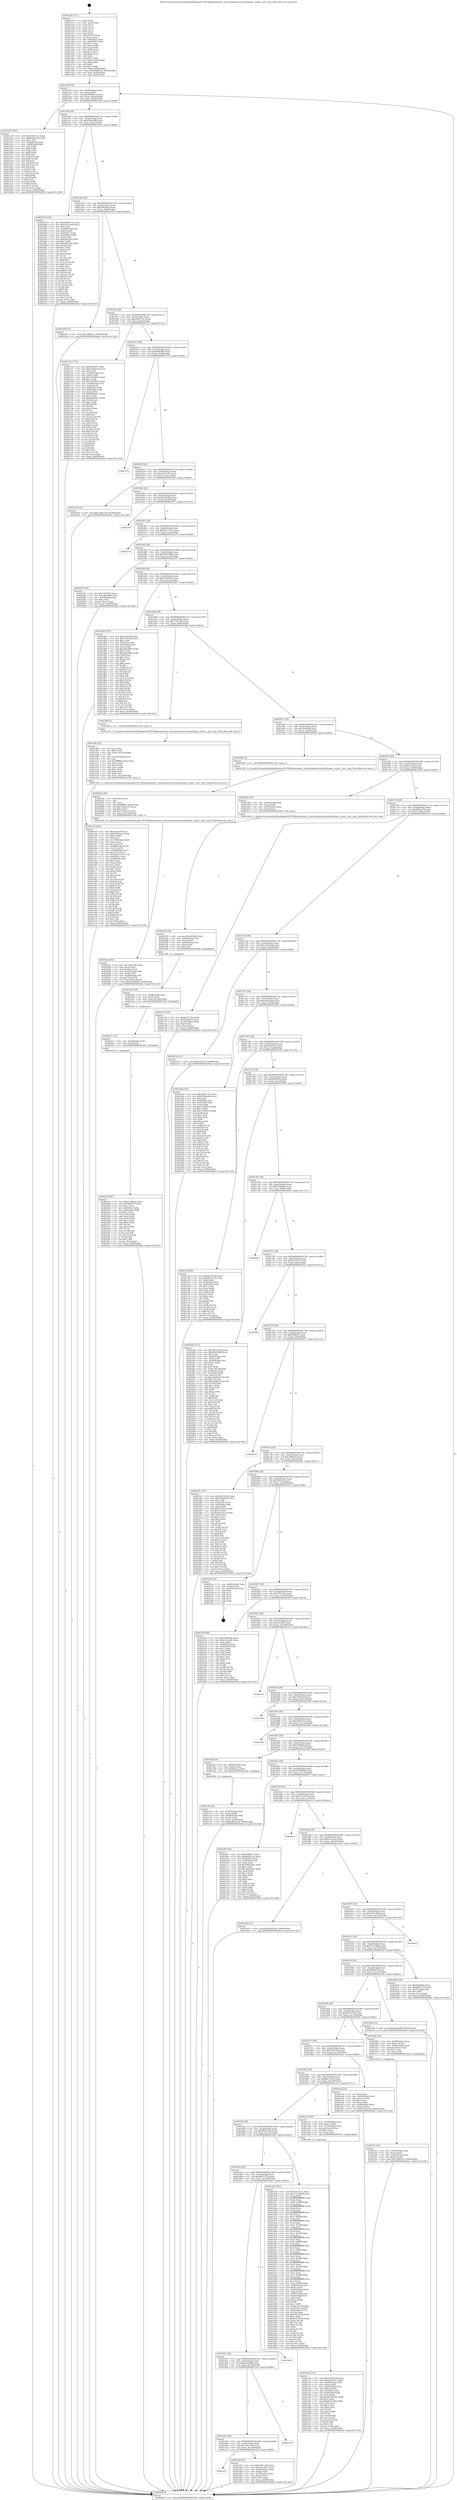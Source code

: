 digraph "0x401530" {
  label = "0x401530 (/mnt/c/Users/mathe/Desktop/tcc/POCII/binaries/extr_reactosbaseservicesnfsdname_cache.c_attr_cmp_Final-ollvm.out::main(0))"
  labelloc = "t"
  node[shape=record]

  Entry [label="",width=0.3,height=0.3,shape=circle,fillcolor=black,style=filled]
  "0x40159f" [label="{
     0x40159f [32]\l
     | [instrs]\l
     &nbsp;&nbsp;0x40159f \<+6\>: mov -0x90(%rbp),%eax\l
     &nbsp;&nbsp;0x4015a5 \<+2\>: mov %eax,%ecx\l
     &nbsp;&nbsp;0x4015a7 \<+6\>: sub $0x9688b5c2,%ecx\l
     &nbsp;&nbsp;0x4015ad \<+6\>: mov %eax,-0xa4(%rbp)\l
     &nbsp;&nbsp;0x4015b3 \<+6\>: mov %ecx,-0xa8(%rbp)\l
     &nbsp;&nbsp;0x4015b9 \<+6\>: je 0000000000401a29 \<main+0x4f9\>\l
  }"]
  "0x401a29" [label="{
     0x401a29 [106]\l
     | [instrs]\l
     &nbsp;&nbsp;0x401a29 \<+5\>: mov $0xf7d147c1,%eax\l
     &nbsp;&nbsp;0x401a2e \<+5\>: mov $0x684933d2,%ecx\l
     &nbsp;&nbsp;0x401a33 \<+2\>: mov $0x1,%dl\l
     &nbsp;&nbsp;0x401a35 \<+7\>: mov -0x8a(%rbp),%sil\l
     &nbsp;&nbsp;0x401a3c \<+7\>: mov -0x89(%rbp),%dil\l
     &nbsp;&nbsp;0x401a43 \<+3\>: mov %sil,%r8b\l
     &nbsp;&nbsp;0x401a46 \<+4\>: xor $0xff,%r8b\l
     &nbsp;&nbsp;0x401a4a \<+3\>: mov %dil,%r9b\l
     &nbsp;&nbsp;0x401a4d \<+4\>: xor $0xff,%r9b\l
     &nbsp;&nbsp;0x401a51 \<+3\>: xor $0x0,%dl\l
     &nbsp;&nbsp;0x401a54 \<+3\>: mov %r8b,%r10b\l
     &nbsp;&nbsp;0x401a57 \<+4\>: and $0x0,%r10b\l
     &nbsp;&nbsp;0x401a5b \<+3\>: and %dl,%sil\l
     &nbsp;&nbsp;0x401a5e \<+3\>: mov %r9b,%r11b\l
     &nbsp;&nbsp;0x401a61 \<+4\>: and $0x0,%r11b\l
     &nbsp;&nbsp;0x401a65 \<+3\>: and %dl,%dil\l
     &nbsp;&nbsp;0x401a68 \<+3\>: or %sil,%r10b\l
     &nbsp;&nbsp;0x401a6b \<+3\>: or %dil,%r11b\l
     &nbsp;&nbsp;0x401a6e \<+3\>: xor %r11b,%r10b\l
     &nbsp;&nbsp;0x401a71 \<+3\>: or %r9b,%r8b\l
     &nbsp;&nbsp;0x401a74 \<+4\>: xor $0xff,%r8b\l
     &nbsp;&nbsp;0x401a78 \<+3\>: or $0x0,%dl\l
     &nbsp;&nbsp;0x401a7b \<+3\>: and %dl,%r8b\l
     &nbsp;&nbsp;0x401a7e \<+3\>: or %r8b,%r10b\l
     &nbsp;&nbsp;0x401a81 \<+4\>: test $0x1,%r10b\l
     &nbsp;&nbsp;0x401a85 \<+3\>: cmovne %ecx,%eax\l
     &nbsp;&nbsp;0x401a88 \<+6\>: mov %eax,-0x90(%rbp)\l
     &nbsp;&nbsp;0x401a8e \<+5\>: jmp 00000000004026ed \<main+0x11bd\>\l
  }"]
  "0x4015bf" [label="{
     0x4015bf [28]\l
     | [instrs]\l
     &nbsp;&nbsp;0x4015bf \<+5\>: jmp 00000000004015c4 \<main+0x94\>\l
     &nbsp;&nbsp;0x4015c4 \<+6\>: mov -0xa4(%rbp),%eax\l
     &nbsp;&nbsp;0x4015ca \<+5\>: sub $0x9780c688,%eax\l
     &nbsp;&nbsp;0x4015cf \<+6\>: mov %eax,-0xac(%rbp)\l
     &nbsp;&nbsp;0x4015d5 \<+6\>: je 000000000040247b \<main+0xf4b\>\l
  }"]
  "0x4026ed" [label="{
     0x4026ed [5]\l
     | [instrs]\l
     &nbsp;&nbsp;0x4026ed \<+5\>: jmp 000000000040159f \<main+0x6f\>\l
  }"]
  "0x401530" [label="{
     0x401530 [111]\l
     | [instrs]\l
     &nbsp;&nbsp;0x401530 \<+1\>: push %rbp\l
     &nbsp;&nbsp;0x401531 \<+3\>: mov %rsp,%rbp\l
     &nbsp;&nbsp;0x401534 \<+2\>: push %r15\l
     &nbsp;&nbsp;0x401536 \<+2\>: push %r14\l
     &nbsp;&nbsp;0x401538 \<+2\>: push %r13\l
     &nbsp;&nbsp;0x40153a \<+2\>: push %r12\l
     &nbsp;&nbsp;0x40153c \<+1\>: push %rbx\l
     &nbsp;&nbsp;0x40153d \<+7\>: sub $0x158,%rsp\l
     &nbsp;&nbsp;0x401544 \<+2\>: xor %eax,%eax\l
     &nbsp;&nbsp;0x401546 \<+7\>: mov 0x40505c,%ecx\l
     &nbsp;&nbsp;0x40154d \<+7\>: mov 0x405060,%edx\l
     &nbsp;&nbsp;0x401554 \<+3\>: sub $0x1,%eax\l
     &nbsp;&nbsp;0x401557 \<+3\>: mov %ecx,%r8d\l
     &nbsp;&nbsp;0x40155a \<+3\>: add %eax,%r8d\l
     &nbsp;&nbsp;0x40155d \<+4\>: imul %r8d,%ecx\l
     &nbsp;&nbsp;0x401561 \<+3\>: and $0x1,%ecx\l
     &nbsp;&nbsp;0x401564 \<+3\>: cmp $0x0,%ecx\l
     &nbsp;&nbsp;0x401567 \<+4\>: sete %r9b\l
     &nbsp;&nbsp;0x40156b \<+4\>: and $0x1,%r9b\l
     &nbsp;&nbsp;0x40156f \<+7\>: mov %r9b,-0x8a(%rbp)\l
     &nbsp;&nbsp;0x401576 \<+3\>: cmp $0xa,%edx\l
     &nbsp;&nbsp;0x401579 \<+4\>: setl %r9b\l
     &nbsp;&nbsp;0x40157d \<+4\>: and $0x1,%r9b\l
     &nbsp;&nbsp;0x401581 \<+7\>: mov %r9b,-0x89(%rbp)\l
     &nbsp;&nbsp;0x401588 \<+10\>: movl $0x9688b5c2,-0x90(%rbp)\l
     &nbsp;&nbsp;0x401592 \<+6\>: mov %edi,-0x94(%rbp)\l
     &nbsp;&nbsp;0x401598 \<+7\>: mov %rsi,-0xa0(%rbp)\l
  }"]
  Exit [label="",width=0.3,height=0.3,shape=circle,fillcolor=black,style=filled,peripheries=2]
  "0x40247b" [label="{
     0x40247b [160]\l
     | [instrs]\l
     &nbsp;&nbsp;0x40247b \<+5\>: mov $0x26d4c741,%eax\l
     &nbsp;&nbsp;0x402480 \<+5\>: mov $0xe3d15bd6,%ecx\l
     &nbsp;&nbsp;0x402485 \<+2\>: mov $0x1,%dl\l
     &nbsp;&nbsp;0x402487 \<+7\>: mov -0x88(%rbp),%rsi\l
     &nbsp;&nbsp;0x40248e \<+6\>: movl $0x0,(%rsi)\l
     &nbsp;&nbsp;0x402494 \<+7\>: mov 0x40505c,%edi\l
     &nbsp;&nbsp;0x40249b \<+8\>: mov 0x405060,%r8d\l
     &nbsp;&nbsp;0x4024a3 \<+3\>: mov %edi,%r9d\l
     &nbsp;&nbsp;0x4024a6 \<+7\>: sub $0xf14dcf3a,%r9d\l
     &nbsp;&nbsp;0x4024ad \<+4\>: sub $0x1,%r9d\l
     &nbsp;&nbsp;0x4024b1 \<+7\>: add $0xf14dcf3a,%r9d\l
     &nbsp;&nbsp;0x4024b8 \<+4\>: imul %r9d,%edi\l
     &nbsp;&nbsp;0x4024bc \<+3\>: and $0x1,%edi\l
     &nbsp;&nbsp;0x4024bf \<+3\>: cmp $0x0,%edi\l
     &nbsp;&nbsp;0x4024c2 \<+4\>: sete %r10b\l
     &nbsp;&nbsp;0x4024c6 \<+4\>: cmp $0xa,%r8d\l
     &nbsp;&nbsp;0x4024ca \<+4\>: setl %r11b\l
     &nbsp;&nbsp;0x4024ce \<+3\>: mov %r10b,%bl\l
     &nbsp;&nbsp;0x4024d1 \<+3\>: xor $0xff,%bl\l
     &nbsp;&nbsp;0x4024d4 \<+3\>: mov %r11b,%r14b\l
     &nbsp;&nbsp;0x4024d7 \<+4\>: xor $0xff,%r14b\l
     &nbsp;&nbsp;0x4024db \<+3\>: xor $0x1,%dl\l
     &nbsp;&nbsp;0x4024de \<+3\>: mov %bl,%r15b\l
     &nbsp;&nbsp;0x4024e1 \<+4\>: and $0xff,%r15b\l
     &nbsp;&nbsp;0x4024e5 \<+3\>: and %dl,%r10b\l
     &nbsp;&nbsp;0x4024e8 \<+3\>: mov %r14b,%r12b\l
     &nbsp;&nbsp;0x4024eb \<+4\>: and $0xff,%r12b\l
     &nbsp;&nbsp;0x4024ef \<+3\>: and %dl,%r11b\l
     &nbsp;&nbsp;0x4024f2 \<+3\>: or %r10b,%r15b\l
     &nbsp;&nbsp;0x4024f5 \<+3\>: or %r11b,%r12b\l
     &nbsp;&nbsp;0x4024f8 \<+3\>: xor %r12b,%r15b\l
     &nbsp;&nbsp;0x4024fb \<+3\>: or %r14b,%bl\l
     &nbsp;&nbsp;0x4024fe \<+3\>: xor $0xff,%bl\l
     &nbsp;&nbsp;0x402501 \<+3\>: or $0x1,%dl\l
     &nbsp;&nbsp;0x402504 \<+2\>: and %dl,%bl\l
     &nbsp;&nbsp;0x402506 \<+3\>: or %bl,%r15b\l
     &nbsp;&nbsp;0x402509 \<+4\>: test $0x1,%r15b\l
     &nbsp;&nbsp;0x40250d \<+3\>: cmovne %ecx,%eax\l
     &nbsp;&nbsp;0x402510 \<+6\>: mov %eax,-0x90(%rbp)\l
     &nbsp;&nbsp;0x402516 \<+5\>: jmp 00000000004026ed \<main+0x11bd\>\l
  }"]
  "0x4015db" [label="{
     0x4015db [28]\l
     | [instrs]\l
     &nbsp;&nbsp;0x4015db \<+5\>: jmp 00000000004015e0 \<main+0xb0\>\l
     &nbsp;&nbsp;0x4015e0 \<+6\>: mov -0xa4(%rbp),%eax\l
     &nbsp;&nbsp;0x4015e6 \<+5\>: sub $0xa24c8ec6,%eax\l
     &nbsp;&nbsp;0x4015eb \<+6\>: mov %eax,-0xb0(%rbp)\l
     &nbsp;&nbsp;0x4015f1 \<+6\>: je 0000000000402200 \<main+0xcd0\>\l
  }"]
  "0x4022b3" [label="{
     0x4022b3 [87]\l
     | [instrs]\l
     &nbsp;&nbsp;0x4022b3 \<+5\>: mov $0xf76a8bda,%eax\l
     &nbsp;&nbsp;0x4022b8 \<+5\>: mov $0x5ff8507f,%esi\l
     &nbsp;&nbsp;0x4022bd \<+2\>: xor %ecx,%ecx\l
     &nbsp;&nbsp;0x4022bf \<+7\>: mov 0x40505c,%edx\l
     &nbsp;&nbsp;0x4022c6 \<+8\>: mov 0x405060,%r8d\l
     &nbsp;&nbsp;0x4022ce \<+3\>: sub $0x1,%ecx\l
     &nbsp;&nbsp;0x4022d1 \<+3\>: mov %edx,%r9d\l
     &nbsp;&nbsp;0x4022d4 \<+3\>: add %ecx,%r9d\l
     &nbsp;&nbsp;0x4022d7 \<+4\>: imul %r9d,%edx\l
     &nbsp;&nbsp;0x4022db \<+3\>: and $0x1,%edx\l
     &nbsp;&nbsp;0x4022de \<+3\>: cmp $0x0,%edx\l
     &nbsp;&nbsp;0x4022e1 \<+4\>: sete %r10b\l
     &nbsp;&nbsp;0x4022e5 \<+4\>: cmp $0xa,%r8d\l
     &nbsp;&nbsp;0x4022e9 \<+4\>: setl %r11b\l
     &nbsp;&nbsp;0x4022ed \<+3\>: mov %r10b,%bl\l
     &nbsp;&nbsp;0x4022f0 \<+3\>: and %r11b,%bl\l
     &nbsp;&nbsp;0x4022f3 \<+3\>: xor %r11b,%r10b\l
     &nbsp;&nbsp;0x4022f6 \<+3\>: or %r10b,%bl\l
     &nbsp;&nbsp;0x4022f9 \<+3\>: test $0x1,%bl\l
     &nbsp;&nbsp;0x4022fc \<+3\>: cmovne %esi,%eax\l
     &nbsp;&nbsp;0x4022ff \<+6\>: mov %eax,-0x90(%rbp)\l
     &nbsp;&nbsp;0x402305 \<+5\>: jmp 00000000004026ed \<main+0x11bd\>\l
  }"]
  "0x402200" [label="{
     0x402200 [15]\l
     | [instrs]\l
     &nbsp;&nbsp;0x402200 \<+10\>: movl $0x186b255,-0x90(%rbp)\l
     &nbsp;&nbsp;0x40220a \<+5\>: jmp 00000000004026ed \<main+0x11bd\>\l
  }"]
  "0x4015f7" [label="{
     0x4015f7 [28]\l
     | [instrs]\l
     &nbsp;&nbsp;0x4015f7 \<+5\>: jmp 00000000004015fc \<main+0xcc\>\l
     &nbsp;&nbsp;0x4015fc \<+6\>: mov -0xa4(%rbp),%eax\l
     &nbsp;&nbsp;0x401602 \<+5\>: sub $0xa64611a2,%eax\l
     &nbsp;&nbsp;0x401607 \<+6\>: mov %eax,-0xb4(%rbp)\l
     &nbsp;&nbsp;0x40160d \<+6\>: je 0000000000402152 \<main+0xc22\>\l
  }"]
  "0x4022a7" [label="{
     0x4022a7 [12]\l
     | [instrs]\l
     &nbsp;&nbsp;0x4022a7 \<+4\>: mov -0x50(%rbp),%rdi\l
     &nbsp;&nbsp;0x4022ab \<+3\>: mov (%rdi),%rdi\l
     &nbsp;&nbsp;0x4022ae \<+5\>: call 0000000000401030 \<free@plt\>\l
     | [calls]\l
     &nbsp;&nbsp;0x401030 \{1\} (unknown)\l
  }"]
  "0x402152" [label="{
     0x402152 [174]\l
     | [instrs]\l
     &nbsp;&nbsp;0x402152 \<+5\>: mov $0xfcf8f0d7,%eax\l
     &nbsp;&nbsp;0x402157 \<+5\>: mov $0xa24c8ec6,%ecx\l
     &nbsp;&nbsp;0x40215c \<+2\>: mov $0x1,%dl\l
     &nbsp;&nbsp;0x40215e \<+4\>: mov -0x48(%rbp),%rsi\l
     &nbsp;&nbsp;0x402162 \<+2\>: mov (%rsi),%edi\l
     &nbsp;&nbsp;0x402164 \<+6\>: add $0x3cd58910,%edi\l
     &nbsp;&nbsp;0x40216a \<+3\>: add $0x1,%edi\l
     &nbsp;&nbsp;0x40216d \<+6\>: sub $0x3cd58910,%edi\l
     &nbsp;&nbsp;0x402173 \<+4\>: mov -0x48(%rbp),%rsi\l
     &nbsp;&nbsp;0x402177 \<+2\>: mov %edi,(%rsi)\l
     &nbsp;&nbsp;0x402179 \<+7\>: mov 0x40505c,%edi\l
     &nbsp;&nbsp;0x402180 \<+8\>: mov 0x405060,%r8d\l
     &nbsp;&nbsp;0x402188 \<+3\>: mov %edi,%r9d\l
     &nbsp;&nbsp;0x40218b \<+7\>: sub $0xf9084457,%r9d\l
     &nbsp;&nbsp;0x402192 \<+4\>: sub $0x1,%r9d\l
     &nbsp;&nbsp;0x402196 \<+7\>: add $0xf9084457,%r9d\l
     &nbsp;&nbsp;0x40219d \<+4\>: imul %r9d,%edi\l
     &nbsp;&nbsp;0x4021a1 \<+3\>: and $0x1,%edi\l
     &nbsp;&nbsp;0x4021a4 \<+3\>: cmp $0x0,%edi\l
     &nbsp;&nbsp;0x4021a7 \<+4\>: sete %r10b\l
     &nbsp;&nbsp;0x4021ab \<+4\>: cmp $0xa,%r8d\l
     &nbsp;&nbsp;0x4021af \<+4\>: setl %r11b\l
     &nbsp;&nbsp;0x4021b3 \<+3\>: mov %r10b,%bl\l
     &nbsp;&nbsp;0x4021b6 \<+3\>: xor $0xff,%bl\l
     &nbsp;&nbsp;0x4021b9 \<+3\>: mov %r11b,%r14b\l
     &nbsp;&nbsp;0x4021bc \<+4\>: xor $0xff,%r14b\l
     &nbsp;&nbsp;0x4021c0 \<+3\>: xor $0x0,%dl\l
     &nbsp;&nbsp;0x4021c3 \<+3\>: mov %bl,%r15b\l
     &nbsp;&nbsp;0x4021c6 \<+4\>: and $0x0,%r15b\l
     &nbsp;&nbsp;0x4021ca \<+3\>: and %dl,%r10b\l
     &nbsp;&nbsp;0x4021cd \<+3\>: mov %r14b,%r12b\l
     &nbsp;&nbsp;0x4021d0 \<+4\>: and $0x0,%r12b\l
     &nbsp;&nbsp;0x4021d4 \<+3\>: and %dl,%r11b\l
     &nbsp;&nbsp;0x4021d7 \<+3\>: or %r10b,%r15b\l
     &nbsp;&nbsp;0x4021da \<+3\>: or %r11b,%r12b\l
     &nbsp;&nbsp;0x4021dd \<+3\>: xor %r12b,%r15b\l
     &nbsp;&nbsp;0x4021e0 \<+3\>: or %r14b,%bl\l
     &nbsp;&nbsp;0x4021e3 \<+3\>: xor $0xff,%bl\l
     &nbsp;&nbsp;0x4021e6 \<+3\>: or $0x0,%dl\l
     &nbsp;&nbsp;0x4021e9 \<+2\>: and %dl,%bl\l
     &nbsp;&nbsp;0x4021eb \<+3\>: or %bl,%r15b\l
     &nbsp;&nbsp;0x4021ee \<+4\>: test $0x1,%r15b\l
     &nbsp;&nbsp;0x4021f2 \<+3\>: cmovne %ecx,%eax\l
     &nbsp;&nbsp;0x4021f5 \<+6\>: mov %eax,-0x90(%rbp)\l
     &nbsp;&nbsp;0x4021fb \<+5\>: jmp 00000000004026ed \<main+0x11bd\>\l
  }"]
  "0x401613" [label="{
     0x401613 [28]\l
     | [instrs]\l
     &nbsp;&nbsp;0x401613 \<+5\>: jmp 0000000000401618 \<main+0xe8\>\l
     &nbsp;&nbsp;0x401618 \<+6\>: mov -0xa4(%rbp),%eax\l
     &nbsp;&nbsp;0x40161e \<+5\>: sub $0xa84bf3b6,%eax\l
     &nbsp;&nbsp;0x401623 \<+6\>: mov %eax,-0xb8(%rbp)\l
     &nbsp;&nbsp;0x401629 \<+6\>: je 000000000040237e \<main+0xe4e\>\l
  }"]
  "0x402295" [label="{
     0x402295 [18]\l
     | [instrs]\l
     &nbsp;&nbsp;0x402295 \<+4\>: mov -0x68(%rbp),%rdi\l
     &nbsp;&nbsp;0x402299 \<+3\>: mov (%rdi),%rdi\l
     &nbsp;&nbsp;0x40229c \<+6\>: mov %eax,-0x158(%rbp)\l
     &nbsp;&nbsp;0x4022a2 \<+5\>: call 0000000000401030 \<free@plt\>\l
     | [calls]\l
     &nbsp;&nbsp;0x401030 \{1\} (unknown)\l
  }"]
  "0x40237e" [label="{
     0x40237e\l
  }", style=dashed]
  "0x40162f" [label="{
     0x40162f [28]\l
     | [instrs]\l
     &nbsp;&nbsp;0x40162f \<+5\>: jmp 0000000000401634 \<main+0x104\>\l
     &nbsp;&nbsp;0x401634 \<+6\>: mov -0xa4(%rbp),%eax\l
     &nbsp;&nbsp;0x40163a \<+5\>: sub $0xac46310c,%eax\l
     &nbsp;&nbsp;0x40163f \<+6\>: mov %eax,-0xbc(%rbp)\l
     &nbsp;&nbsp;0x401645 \<+6\>: je 0000000000401d30 \<main+0x800\>\l
  }"]
  "0x402278" [label="{
     0x402278 [29]\l
     | [instrs]\l
     &nbsp;&nbsp;0x402278 \<+10\>: movabs $0x4030b6,%rdi\l
     &nbsp;&nbsp;0x402282 \<+4\>: mov -0x40(%rbp),%rsi\l
     &nbsp;&nbsp;0x402286 \<+2\>: mov %eax,(%rsi)\l
     &nbsp;&nbsp;0x402288 \<+4\>: mov -0x40(%rbp),%rsi\l
     &nbsp;&nbsp;0x40228c \<+2\>: mov (%rsi),%esi\l
     &nbsp;&nbsp;0x40228e \<+2\>: mov $0x0,%al\l
     &nbsp;&nbsp;0x402290 \<+5\>: call 0000000000401040 \<printf@plt\>\l
     | [calls]\l
     &nbsp;&nbsp;0x401040 \{1\} (unknown)\l
  }"]
  "0x401d30" [label="{
     0x401d30 [15]\l
     | [instrs]\l
     &nbsp;&nbsp;0x401d30 \<+10\>: movl $0x7d4e216f,-0x90(%rbp)\l
     &nbsp;&nbsp;0x401d3a \<+5\>: jmp 00000000004026ed \<main+0x11bd\>\l
  }"]
  "0x40164b" [label="{
     0x40164b [28]\l
     | [instrs]\l
     &nbsp;&nbsp;0x40164b \<+5\>: jmp 0000000000401650 \<main+0x120\>\l
     &nbsp;&nbsp;0x401650 \<+6\>: mov -0xa4(%rbp),%eax\l
     &nbsp;&nbsp;0x401656 \<+5\>: sub $0xb2e62349,%eax\l
     &nbsp;&nbsp;0x40165b \<+6\>: mov %eax,-0xc0(%rbp)\l
     &nbsp;&nbsp;0x401661 \<+6\>: je 0000000000402587 \<main+0x1057\>\l
  }"]
  "0x4020ca" [label="{
     0x4020ca [45]\l
     | [instrs]\l
     &nbsp;&nbsp;0x4020ca \<+6\>: mov -0x154(%rbp),%ecx\l
     &nbsp;&nbsp;0x4020d0 \<+3\>: imul %eax,%ecx\l
     &nbsp;&nbsp;0x4020d3 \<+3\>: movslq %ecx,%rsi\l
     &nbsp;&nbsp;0x4020d6 \<+4\>: mov -0x50(%rbp),%rdi\l
     &nbsp;&nbsp;0x4020da \<+3\>: mov (%rdi),%rdi\l
     &nbsp;&nbsp;0x4020dd \<+4\>: mov -0x48(%rbp),%r8\l
     &nbsp;&nbsp;0x4020e1 \<+3\>: movslq (%r8),%r8\l
     &nbsp;&nbsp;0x4020e4 \<+4\>: mov %rsi,(%rdi,%r8,8)\l
     &nbsp;&nbsp;0x4020e8 \<+10\>: movl $0x29a69068,-0x90(%rbp)\l
     &nbsp;&nbsp;0x4020f2 \<+5\>: jmp 00000000004026ed \<main+0x11bd\>\l
  }"]
  "0x402587" [label="{
     0x402587\l
  }", style=dashed]
  "0x401667" [label="{
     0x401667 [28]\l
     | [instrs]\l
     &nbsp;&nbsp;0x401667 \<+5\>: jmp 000000000040166c \<main+0x13c\>\l
     &nbsp;&nbsp;0x40166c \<+6\>: mov -0xa4(%rbp),%eax\l
     &nbsp;&nbsp;0x401672 \<+5\>: sub $0xb67c170c,%eax\l
     &nbsp;&nbsp;0x401677 \<+6\>: mov %eax,-0xc4(%rbp)\l
     &nbsp;&nbsp;0x40167d \<+6\>: je 0000000000402319 \<main+0xde9\>\l
  }"]
  "0x4020a2" [label="{
     0x4020a2 [40]\l
     | [instrs]\l
     &nbsp;&nbsp;0x4020a2 \<+5\>: mov $0x2,%ecx\l
     &nbsp;&nbsp;0x4020a7 \<+1\>: cltd\l
     &nbsp;&nbsp;0x4020a8 \<+2\>: idiv %ecx\l
     &nbsp;&nbsp;0x4020aa \<+6\>: imul $0xfffffffe,%edx,%ecx\l
     &nbsp;&nbsp;0x4020b0 \<+6\>: sub $0x7d3aa155,%ecx\l
     &nbsp;&nbsp;0x4020b6 \<+3\>: add $0x1,%ecx\l
     &nbsp;&nbsp;0x4020b9 \<+6\>: add $0x7d3aa155,%ecx\l
     &nbsp;&nbsp;0x4020bf \<+6\>: mov %ecx,-0x154(%rbp)\l
     &nbsp;&nbsp;0x4020c5 \<+5\>: call 0000000000401160 \<next_i\>\l
     | [calls]\l
     &nbsp;&nbsp;0x401160 \{1\} (/mnt/c/Users/mathe/Desktop/tcc/POCII/binaries/extr_reactosbaseservicesnfsdname_cache.c_attr_cmp_Final-ollvm.out::next_i)\l
  }"]
  "0x402319" [label="{
     0x402319\l
  }", style=dashed]
  "0x401683" [label="{
     0x401683 [28]\l
     | [instrs]\l
     &nbsp;&nbsp;0x401683 \<+5\>: jmp 0000000000401688 \<main+0x158\>\l
     &nbsp;&nbsp;0x401688 \<+6\>: mov -0xa4(%rbp),%eax\l
     &nbsp;&nbsp;0x40168e \<+5\>: sub $0xb96199f8,%eax\l
     &nbsp;&nbsp;0x401693 \<+6\>: mov %eax,-0xc8(%rbp)\l
     &nbsp;&nbsp;0x401699 \<+6\>: je 000000000040207f \<main+0xb4f\>\l
  }"]
  "0x401f21" [label="{
     0x401f21 [32]\l
     | [instrs]\l
     &nbsp;&nbsp;0x401f21 \<+4\>: mov -0x50(%rbp),%rdi\l
     &nbsp;&nbsp;0x401f25 \<+3\>: mov %rax,(%rdi)\l
     &nbsp;&nbsp;0x401f28 \<+4\>: mov -0x48(%rbp),%rax\l
     &nbsp;&nbsp;0x401f2c \<+6\>: movl $0x0,(%rax)\l
     &nbsp;&nbsp;0x401f32 \<+10\>: movl $0x186b255,-0x90(%rbp)\l
     &nbsp;&nbsp;0x401f3c \<+5\>: jmp 00000000004026ed \<main+0x11bd\>\l
  }"]
  "0x40207f" [label="{
     0x40207f [30]\l
     | [instrs]\l
     &nbsp;&nbsp;0x40207f \<+5\>: mov $0x740556e,%eax\l
     &nbsp;&nbsp;0x402084 \<+5\>: mov $0xc90c6ef6,%ecx\l
     &nbsp;&nbsp;0x402089 \<+3\>: mov -0x29(%rbp),%dl\l
     &nbsp;&nbsp;0x40208c \<+3\>: test $0x1,%dl\l
     &nbsp;&nbsp;0x40208f \<+3\>: cmovne %ecx,%eax\l
     &nbsp;&nbsp;0x402092 \<+6\>: mov %eax,-0x90(%rbp)\l
     &nbsp;&nbsp;0x402098 \<+5\>: jmp 00000000004026ed \<main+0x11bd\>\l
  }"]
  "0x40169f" [label="{
     0x40169f [28]\l
     | [instrs]\l
     &nbsp;&nbsp;0x40169f \<+5\>: jmp 00000000004016a4 \<main+0x174\>\l
     &nbsp;&nbsp;0x4016a4 \<+6\>: mov -0xa4(%rbp),%eax\l
     &nbsp;&nbsp;0x4016aa \<+5\>: sub $0xc362f057,%eax\l
     &nbsp;&nbsp;0x4016af \<+6\>: mov %eax,-0xcc(%rbp)\l
     &nbsp;&nbsp;0x4016b5 \<+6\>: je 0000000000401d63 \<main+0x833\>\l
  }"]
  "0x401e2f" [label="{
     0x401e2f [164]\l
     | [instrs]\l
     &nbsp;&nbsp;0x401e2f \<+5\>: mov $0xa1dce94,%ecx\l
     &nbsp;&nbsp;0x401e34 \<+5\>: mov $0x43031aee,%edx\l
     &nbsp;&nbsp;0x401e39 \<+3\>: mov $0x1,%r8b\l
     &nbsp;&nbsp;0x401e3c \<+2\>: xor %esi,%esi\l
     &nbsp;&nbsp;0x401e3e \<+6\>: mov -0x150(%rbp),%edi\l
     &nbsp;&nbsp;0x401e44 \<+3\>: imul %eax,%edi\l
     &nbsp;&nbsp;0x401e47 \<+3\>: movslq %edi,%r9\l
     &nbsp;&nbsp;0x401e4a \<+4\>: mov -0x68(%rbp),%r10\l
     &nbsp;&nbsp;0x401e4e \<+3\>: mov (%r10),%r10\l
     &nbsp;&nbsp;0x401e51 \<+4\>: mov -0x60(%rbp),%r11\l
     &nbsp;&nbsp;0x401e55 \<+3\>: movslq (%r11),%r11\l
     &nbsp;&nbsp;0x401e58 \<+4\>: mov %r9,(%r10,%r11,8)\l
     &nbsp;&nbsp;0x401e5c \<+7\>: mov 0x40505c,%eax\l
     &nbsp;&nbsp;0x401e63 \<+7\>: mov 0x405060,%edi\l
     &nbsp;&nbsp;0x401e6a \<+3\>: sub $0x1,%esi\l
     &nbsp;&nbsp;0x401e6d \<+2\>: mov %eax,%ebx\l
     &nbsp;&nbsp;0x401e6f \<+2\>: add %esi,%ebx\l
     &nbsp;&nbsp;0x401e71 \<+3\>: imul %ebx,%eax\l
     &nbsp;&nbsp;0x401e74 \<+3\>: and $0x1,%eax\l
     &nbsp;&nbsp;0x401e77 \<+3\>: cmp $0x0,%eax\l
     &nbsp;&nbsp;0x401e7a \<+4\>: sete %r14b\l
     &nbsp;&nbsp;0x401e7e \<+3\>: cmp $0xa,%edi\l
     &nbsp;&nbsp;0x401e81 \<+4\>: setl %r15b\l
     &nbsp;&nbsp;0x401e85 \<+3\>: mov %r14b,%r12b\l
     &nbsp;&nbsp;0x401e88 \<+4\>: xor $0xff,%r12b\l
     &nbsp;&nbsp;0x401e8c \<+3\>: mov %r15b,%r13b\l
     &nbsp;&nbsp;0x401e8f \<+4\>: xor $0xff,%r13b\l
     &nbsp;&nbsp;0x401e93 \<+4\>: xor $0x0,%r8b\l
     &nbsp;&nbsp;0x401e97 \<+3\>: mov %r12b,%al\l
     &nbsp;&nbsp;0x401e9a \<+2\>: and $0x0,%al\l
     &nbsp;&nbsp;0x401e9c \<+3\>: and %r8b,%r14b\l
     &nbsp;&nbsp;0x401e9f \<+3\>: mov %r13b,%sil\l
     &nbsp;&nbsp;0x401ea2 \<+4\>: and $0x0,%sil\l
     &nbsp;&nbsp;0x401ea6 \<+3\>: and %r8b,%r15b\l
     &nbsp;&nbsp;0x401ea9 \<+3\>: or %r14b,%al\l
     &nbsp;&nbsp;0x401eac \<+3\>: or %r15b,%sil\l
     &nbsp;&nbsp;0x401eaf \<+3\>: xor %sil,%al\l
     &nbsp;&nbsp;0x401eb2 \<+3\>: or %r13b,%r12b\l
     &nbsp;&nbsp;0x401eb5 \<+4\>: xor $0xff,%r12b\l
     &nbsp;&nbsp;0x401eb9 \<+4\>: or $0x0,%r8b\l
     &nbsp;&nbsp;0x401ebd \<+3\>: and %r8b,%r12b\l
     &nbsp;&nbsp;0x401ec0 \<+3\>: or %r12b,%al\l
     &nbsp;&nbsp;0x401ec3 \<+2\>: test $0x1,%al\l
     &nbsp;&nbsp;0x401ec5 \<+3\>: cmovne %edx,%ecx\l
     &nbsp;&nbsp;0x401ec8 \<+6\>: mov %ecx,-0x90(%rbp)\l
     &nbsp;&nbsp;0x401ece \<+5\>: jmp 00000000004026ed \<main+0x11bd\>\l
  }"]
  "0x401d63" [label="{
     0x401d63 [147]\l
     | [instrs]\l
     &nbsp;&nbsp;0x401d63 \<+5\>: mov $0xa1dce94,%eax\l
     &nbsp;&nbsp;0x401d68 \<+5\>: mov $0xc7941cf0,%ecx\l
     &nbsp;&nbsp;0x401d6d \<+2\>: mov $0x1,%dl\l
     &nbsp;&nbsp;0x401d6f \<+7\>: mov 0x40505c,%esi\l
     &nbsp;&nbsp;0x401d76 \<+7\>: mov 0x405060,%edi\l
     &nbsp;&nbsp;0x401d7d \<+3\>: mov %esi,%r8d\l
     &nbsp;&nbsp;0x401d80 \<+7\>: sub $0xdd9cf096,%r8d\l
     &nbsp;&nbsp;0x401d87 \<+4\>: sub $0x1,%r8d\l
     &nbsp;&nbsp;0x401d8b \<+7\>: add $0xdd9cf096,%r8d\l
     &nbsp;&nbsp;0x401d92 \<+4\>: imul %r8d,%esi\l
     &nbsp;&nbsp;0x401d96 \<+3\>: and $0x1,%esi\l
     &nbsp;&nbsp;0x401d99 \<+3\>: cmp $0x0,%esi\l
     &nbsp;&nbsp;0x401d9c \<+4\>: sete %r9b\l
     &nbsp;&nbsp;0x401da0 \<+3\>: cmp $0xa,%edi\l
     &nbsp;&nbsp;0x401da3 \<+4\>: setl %r10b\l
     &nbsp;&nbsp;0x401da7 \<+3\>: mov %r9b,%r11b\l
     &nbsp;&nbsp;0x401daa \<+4\>: xor $0xff,%r11b\l
     &nbsp;&nbsp;0x401dae \<+3\>: mov %r10b,%bl\l
     &nbsp;&nbsp;0x401db1 \<+3\>: xor $0xff,%bl\l
     &nbsp;&nbsp;0x401db4 \<+3\>: xor $0x0,%dl\l
     &nbsp;&nbsp;0x401db7 \<+3\>: mov %r11b,%r14b\l
     &nbsp;&nbsp;0x401dba \<+4\>: and $0x0,%r14b\l
     &nbsp;&nbsp;0x401dbe \<+3\>: and %dl,%r9b\l
     &nbsp;&nbsp;0x401dc1 \<+3\>: mov %bl,%r15b\l
     &nbsp;&nbsp;0x401dc4 \<+4\>: and $0x0,%r15b\l
     &nbsp;&nbsp;0x401dc8 \<+3\>: and %dl,%r10b\l
     &nbsp;&nbsp;0x401dcb \<+3\>: or %r9b,%r14b\l
     &nbsp;&nbsp;0x401dce \<+3\>: or %r10b,%r15b\l
     &nbsp;&nbsp;0x401dd1 \<+3\>: xor %r15b,%r14b\l
     &nbsp;&nbsp;0x401dd4 \<+3\>: or %bl,%r11b\l
     &nbsp;&nbsp;0x401dd7 \<+4\>: xor $0xff,%r11b\l
     &nbsp;&nbsp;0x401ddb \<+3\>: or $0x0,%dl\l
     &nbsp;&nbsp;0x401dde \<+3\>: and %dl,%r11b\l
     &nbsp;&nbsp;0x401de1 \<+3\>: or %r11b,%r14b\l
     &nbsp;&nbsp;0x401de4 \<+4\>: test $0x1,%r14b\l
     &nbsp;&nbsp;0x401de8 \<+3\>: cmovne %ecx,%eax\l
     &nbsp;&nbsp;0x401deb \<+6\>: mov %eax,-0x90(%rbp)\l
     &nbsp;&nbsp;0x401df1 \<+5\>: jmp 00000000004026ed \<main+0x11bd\>\l
  }"]
  "0x4016bb" [label="{
     0x4016bb [28]\l
     | [instrs]\l
     &nbsp;&nbsp;0x4016bb \<+5\>: jmp 00000000004016c0 \<main+0x190\>\l
     &nbsp;&nbsp;0x4016c0 \<+6\>: mov -0xa4(%rbp),%eax\l
     &nbsp;&nbsp;0x4016c6 \<+5\>: sub $0xc7941cf0,%eax\l
     &nbsp;&nbsp;0x4016cb \<+6\>: mov %eax,-0xd0(%rbp)\l
     &nbsp;&nbsp;0x4016d1 \<+6\>: je 0000000000401df6 \<main+0x8c6\>\l
  }"]
  "0x401dfb" [label="{
     0x401dfb [52]\l
     | [instrs]\l
     &nbsp;&nbsp;0x401dfb \<+2\>: xor %ecx,%ecx\l
     &nbsp;&nbsp;0x401dfd \<+5\>: mov $0x2,%edx\l
     &nbsp;&nbsp;0x401e02 \<+6\>: mov %edx,-0x14c(%rbp)\l
     &nbsp;&nbsp;0x401e08 \<+1\>: cltd\l
     &nbsp;&nbsp;0x401e09 \<+6\>: mov -0x14c(%rbp),%esi\l
     &nbsp;&nbsp;0x401e0f \<+2\>: idiv %esi\l
     &nbsp;&nbsp;0x401e11 \<+6\>: imul $0xfffffffe,%edx,%edx\l
     &nbsp;&nbsp;0x401e17 \<+2\>: mov %ecx,%edi\l
     &nbsp;&nbsp;0x401e19 \<+2\>: sub %edx,%edi\l
     &nbsp;&nbsp;0x401e1b \<+2\>: mov %ecx,%edx\l
     &nbsp;&nbsp;0x401e1d \<+3\>: sub $0x1,%edx\l
     &nbsp;&nbsp;0x401e20 \<+2\>: add %edx,%edi\l
     &nbsp;&nbsp;0x401e22 \<+2\>: sub %edi,%ecx\l
     &nbsp;&nbsp;0x401e24 \<+6\>: mov %ecx,-0x150(%rbp)\l
     &nbsp;&nbsp;0x401e2a \<+5\>: call 0000000000401160 \<next_i\>\l
     | [calls]\l
     &nbsp;&nbsp;0x401160 \{1\} (/mnt/c/Users/mathe/Desktop/tcc/POCII/binaries/extr_reactosbaseservicesnfsdname_cache.c_attr_cmp_Final-ollvm.out::next_i)\l
  }"]
  "0x401df6" [label="{
     0x401df6 [5]\l
     | [instrs]\l
     &nbsp;&nbsp;0x401df6 \<+5\>: call 0000000000401160 \<next_i\>\l
     | [calls]\l
     &nbsp;&nbsp;0x401160 \{1\} (/mnt/c/Users/mathe/Desktop/tcc/POCII/binaries/extr_reactosbaseservicesnfsdname_cache.c_attr_cmp_Final-ollvm.out::next_i)\l
  }"]
  "0x4016d7" [label="{
     0x4016d7 [28]\l
     | [instrs]\l
     &nbsp;&nbsp;0x4016d7 \<+5\>: jmp 00000000004016dc \<main+0x1ac\>\l
     &nbsp;&nbsp;0x4016dc \<+6\>: mov -0xa4(%rbp),%eax\l
     &nbsp;&nbsp;0x4016e2 \<+5\>: sub $0xc90c6ef6,%eax\l
     &nbsp;&nbsp;0x4016e7 \<+6\>: mov %eax,-0xd4(%rbp)\l
     &nbsp;&nbsp;0x4016ed \<+6\>: je 000000000040209d \<main+0xb6d\>\l
  }"]
  "0x401a1f" [label="{
     0x401a1f\l
  }", style=dashed]
  "0x40209d" [label="{
     0x40209d [5]\l
     | [instrs]\l
     &nbsp;&nbsp;0x40209d \<+5\>: call 0000000000401160 \<next_i\>\l
     | [calls]\l
     &nbsp;&nbsp;0x401160 \{1\} (/mnt/c/Users/mathe/Desktop/tcc/POCII/binaries/extr_reactosbaseservicesnfsdname_cache.c_attr_cmp_Final-ollvm.out::next_i)\l
  }"]
  "0x4016f3" [label="{
     0x4016f3 [28]\l
     | [instrs]\l
     &nbsp;&nbsp;0x4016f3 \<+5\>: jmp 00000000004016f8 \<main+0x1c8\>\l
     &nbsp;&nbsp;0x4016f8 \<+6\>: mov -0xa4(%rbp),%eax\l
     &nbsp;&nbsp;0x4016fe \<+5\>: sub $0xd7accdfc,%eax\l
     &nbsp;&nbsp;0x401703 \<+6\>: mov %eax,-0xd8(%rbp)\l
     &nbsp;&nbsp;0x401709 \<+6\>: je 0000000000402265 \<main+0xd35\>\l
  }"]
  "0x401d3f" [label="{
     0x401d3f [36]\l
     | [instrs]\l
     &nbsp;&nbsp;0x401d3f \<+5\>: mov $0x6287c7e8,%eax\l
     &nbsp;&nbsp;0x401d44 \<+5\>: mov $0xc362f057,%ecx\l
     &nbsp;&nbsp;0x401d49 \<+4\>: mov -0x60(%rbp),%rdx\l
     &nbsp;&nbsp;0x401d4d \<+2\>: mov (%rdx),%esi\l
     &nbsp;&nbsp;0x401d4f \<+4\>: mov -0x70(%rbp),%rdx\l
     &nbsp;&nbsp;0x401d53 \<+2\>: cmp (%rdx),%esi\l
     &nbsp;&nbsp;0x401d55 \<+3\>: cmovl %ecx,%eax\l
     &nbsp;&nbsp;0x401d58 \<+6\>: mov %eax,-0x90(%rbp)\l
     &nbsp;&nbsp;0x401d5e \<+5\>: jmp 00000000004026ed \<main+0x11bd\>\l
  }"]
  "0x402265" [label="{
     0x402265 [19]\l
     | [instrs]\l
     &nbsp;&nbsp;0x402265 \<+4\>: mov -0x68(%rbp),%rax\l
     &nbsp;&nbsp;0x402269 \<+3\>: mov (%rax),%rdi\l
     &nbsp;&nbsp;0x40226c \<+4\>: mov -0x50(%rbp),%rax\l
     &nbsp;&nbsp;0x402270 \<+3\>: mov (%rax),%rsi\l
     &nbsp;&nbsp;0x402273 \<+5\>: call 0000000000401440 \<attr_cmp\>\l
     | [calls]\l
     &nbsp;&nbsp;0x401440 \{1\} (/mnt/c/Users/mathe/Desktop/tcc/POCII/binaries/extr_reactosbaseservicesnfsdname_cache.c_attr_cmp_Final-ollvm.out::attr_cmp)\l
  }"]
  "0x40170f" [label="{
     0x40170f [28]\l
     | [instrs]\l
     &nbsp;&nbsp;0x40170f \<+5\>: jmp 0000000000401714 \<main+0x1e4\>\l
     &nbsp;&nbsp;0x401714 \<+6\>: mov -0xa4(%rbp),%eax\l
     &nbsp;&nbsp;0x40171a \<+5\>: sub $0xdf8b4e78,%eax\l
     &nbsp;&nbsp;0x40171f \<+6\>: mov %eax,-0xdc(%rbp)\l
     &nbsp;&nbsp;0x401725 \<+6\>: je 0000000000401c2d \<main+0x6fd\>\l
  }"]
  "0x401a03" [label="{
     0x401a03 [28]\l
     | [instrs]\l
     &nbsp;&nbsp;0x401a03 \<+5\>: jmp 0000000000401a08 \<main+0x4d8\>\l
     &nbsp;&nbsp;0x401a08 \<+6\>: mov -0xa4(%rbp),%eax\l
     &nbsp;&nbsp;0x401a0e \<+5\>: sub $0x7d4e216f,%eax\l
     &nbsp;&nbsp;0x401a13 \<+6\>: mov %eax,-0x148(%rbp)\l
     &nbsp;&nbsp;0x401a19 \<+6\>: je 0000000000401d3f \<main+0x80f\>\l
  }"]
  "0x401c2d" [label="{
     0x401c2d [30]\l
     | [instrs]\l
     &nbsp;&nbsp;0x401c2d \<+5\>: mov $0xb67c170c,%eax\l
     &nbsp;&nbsp;0x401c32 \<+5\>: mov $0xf5e04e72,%ecx\l
     &nbsp;&nbsp;0x401c37 \<+3\>: mov -0x30(%rbp),%edx\l
     &nbsp;&nbsp;0x401c3a \<+3\>: cmp $0x0,%edx\l
     &nbsp;&nbsp;0x401c3d \<+3\>: cmove %ecx,%eax\l
     &nbsp;&nbsp;0x401c40 \<+6\>: mov %eax,-0x90(%rbp)\l
     &nbsp;&nbsp;0x401c46 \<+5\>: jmp 00000000004026ed \<main+0x11bd\>\l
  }"]
  "0x40172b" [label="{
     0x40172b [28]\l
     | [instrs]\l
     &nbsp;&nbsp;0x40172b \<+5\>: jmp 0000000000401730 \<main+0x200\>\l
     &nbsp;&nbsp;0x401730 \<+6\>: mov -0xa4(%rbp),%eax\l
     &nbsp;&nbsp;0x401736 \<+5\>: sub $0xe3d15bd6,%eax\l
     &nbsp;&nbsp;0x40173b \<+6\>: mov %eax,-0xe0(%rbp)\l
     &nbsp;&nbsp;0x401741 \<+6\>: je 000000000040251b \<main+0xfeb\>\l
  }"]
  "0x402328" [label="{
     0x402328\l
  }", style=dashed]
  "0x40251b" [label="{
     0x40251b [15]\l
     | [instrs]\l
     &nbsp;&nbsp;0x40251b \<+10\>: movl $0x1f3f159,-0x90(%rbp)\l
     &nbsp;&nbsp;0x402525 \<+5\>: jmp 00000000004026ed \<main+0x11bd\>\l
  }"]
  "0x401747" [label="{
     0x401747 [28]\l
     | [instrs]\l
     &nbsp;&nbsp;0x401747 \<+5\>: jmp 000000000040174c \<main+0x21c\>\l
     &nbsp;&nbsp;0x40174c \<+6\>: mov -0xa4(%rbp),%eax\l
     &nbsp;&nbsp;0x401752 \<+5\>: sub $0xe6e4ae8d,%eax\l
     &nbsp;&nbsp;0x401757 \<+6\>: mov %eax,-0xe4(%rbp)\l
     &nbsp;&nbsp;0x40175d \<+6\>: je 00000000004023e8 \<main+0xeb8\>\l
  }"]
  "0x4019e7" [label="{
     0x4019e7 [28]\l
     | [instrs]\l
     &nbsp;&nbsp;0x4019e7 \<+5\>: jmp 00000000004019ec \<main+0x4bc\>\l
     &nbsp;&nbsp;0x4019ec \<+6\>: mov -0xa4(%rbp),%eax\l
     &nbsp;&nbsp;0x4019f2 \<+5\>: sub $0x6a4ad0f6,%eax\l
     &nbsp;&nbsp;0x4019f7 \<+6\>: mov %eax,-0x144(%rbp)\l
     &nbsp;&nbsp;0x4019fd \<+6\>: je 0000000000402328 \<main+0xdf8\>\l
  }"]
  "0x4023e8" [label="{
     0x4023e8 [147]\l
     | [instrs]\l
     &nbsp;&nbsp;0x4023e8 \<+5\>: mov $0x26d4c741,%eax\l
     &nbsp;&nbsp;0x4023ed \<+5\>: mov $0x9780c688,%ecx\l
     &nbsp;&nbsp;0x4023f2 \<+2\>: mov $0x1,%dl\l
     &nbsp;&nbsp;0x4023f4 \<+7\>: mov 0x40505c,%esi\l
     &nbsp;&nbsp;0x4023fb \<+7\>: mov 0x405060,%edi\l
     &nbsp;&nbsp;0x402402 \<+3\>: mov %esi,%r8d\l
     &nbsp;&nbsp;0x402405 \<+7\>: sub $0x1529f41d,%r8d\l
     &nbsp;&nbsp;0x40240c \<+4\>: sub $0x1,%r8d\l
     &nbsp;&nbsp;0x402410 \<+7\>: add $0x1529f41d,%r8d\l
     &nbsp;&nbsp;0x402417 \<+4\>: imul %r8d,%esi\l
     &nbsp;&nbsp;0x40241b \<+3\>: and $0x1,%esi\l
     &nbsp;&nbsp;0x40241e \<+3\>: cmp $0x0,%esi\l
     &nbsp;&nbsp;0x402421 \<+4\>: sete %r9b\l
     &nbsp;&nbsp;0x402425 \<+3\>: cmp $0xa,%edi\l
     &nbsp;&nbsp;0x402428 \<+4\>: setl %r10b\l
     &nbsp;&nbsp;0x40242c \<+3\>: mov %r9b,%r11b\l
     &nbsp;&nbsp;0x40242f \<+4\>: xor $0xff,%r11b\l
     &nbsp;&nbsp;0x402433 \<+3\>: mov %r10b,%bl\l
     &nbsp;&nbsp;0x402436 \<+3\>: xor $0xff,%bl\l
     &nbsp;&nbsp;0x402439 \<+3\>: xor $0x1,%dl\l
     &nbsp;&nbsp;0x40243c \<+3\>: mov %r11b,%r14b\l
     &nbsp;&nbsp;0x40243f \<+4\>: and $0xff,%r14b\l
     &nbsp;&nbsp;0x402443 \<+3\>: and %dl,%r9b\l
     &nbsp;&nbsp;0x402446 \<+3\>: mov %bl,%r15b\l
     &nbsp;&nbsp;0x402449 \<+4\>: and $0xff,%r15b\l
     &nbsp;&nbsp;0x40244d \<+3\>: and %dl,%r10b\l
     &nbsp;&nbsp;0x402450 \<+3\>: or %r9b,%r14b\l
     &nbsp;&nbsp;0x402453 \<+3\>: or %r10b,%r15b\l
     &nbsp;&nbsp;0x402456 \<+3\>: xor %r15b,%r14b\l
     &nbsp;&nbsp;0x402459 \<+3\>: or %bl,%r11b\l
     &nbsp;&nbsp;0x40245c \<+4\>: xor $0xff,%r11b\l
     &nbsp;&nbsp;0x402460 \<+3\>: or $0x1,%dl\l
     &nbsp;&nbsp;0x402463 \<+3\>: and %dl,%r11b\l
     &nbsp;&nbsp;0x402466 \<+3\>: or %r11b,%r14b\l
     &nbsp;&nbsp;0x402469 \<+4\>: test $0x1,%r14b\l
     &nbsp;&nbsp;0x40246d \<+3\>: cmovne %ecx,%eax\l
     &nbsp;&nbsp;0x402470 \<+6\>: mov %eax,-0x90(%rbp)\l
     &nbsp;&nbsp;0x402476 \<+5\>: jmp 00000000004026ed \<main+0x11bd\>\l
  }"]
  "0x401763" [label="{
     0x401763 [28]\l
     | [instrs]\l
     &nbsp;&nbsp;0x401763 \<+5\>: jmp 0000000000401768 \<main+0x238\>\l
     &nbsp;&nbsp;0x401768 \<+6\>: mov -0xa4(%rbp),%eax\l
     &nbsp;&nbsp;0x40176e \<+5\>: sub $0xf5e04e72,%eax\l
     &nbsp;&nbsp;0x401773 \<+6\>: mov %eax,-0xe8(%rbp)\l
     &nbsp;&nbsp;0x401779 \<+6\>: je 0000000000401c4b \<main+0x71b\>\l
  }"]
  "0x401bde" [label="{
     0x401bde\l
  }", style=dashed]
  "0x401c4b" [label="{
     0x401c4b [86]\l
     | [instrs]\l
     &nbsp;&nbsp;0x401c4b \<+5\>: mov $0xb2e62349,%eax\l
     &nbsp;&nbsp;0x401c50 \<+5\>: mov $0x66c21c58,%ecx\l
     &nbsp;&nbsp;0x401c55 \<+2\>: xor %edx,%edx\l
     &nbsp;&nbsp;0x401c57 \<+7\>: mov 0x40505c,%esi\l
     &nbsp;&nbsp;0x401c5e \<+7\>: mov 0x405060,%edi\l
     &nbsp;&nbsp;0x401c65 \<+3\>: sub $0x1,%edx\l
     &nbsp;&nbsp;0x401c68 \<+3\>: mov %esi,%r8d\l
     &nbsp;&nbsp;0x401c6b \<+3\>: add %edx,%r8d\l
     &nbsp;&nbsp;0x401c6e \<+4\>: imul %r8d,%esi\l
     &nbsp;&nbsp;0x401c72 \<+3\>: and $0x1,%esi\l
     &nbsp;&nbsp;0x401c75 \<+3\>: cmp $0x0,%esi\l
     &nbsp;&nbsp;0x401c78 \<+4\>: sete %r9b\l
     &nbsp;&nbsp;0x401c7c \<+3\>: cmp $0xa,%edi\l
     &nbsp;&nbsp;0x401c7f \<+4\>: setl %r10b\l
     &nbsp;&nbsp;0x401c83 \<+3\>: mov %r9b,%r11b\l
     &nbsp;&nbsp;0x401c86 \<+3\>: and %r10b,%r11b\l
     &nbsp;&nbsp;0x401c89 \<+3\>: xor %r10b,%r9b\l
     &nbsp;&nbsp;0x401c8c \<+3\>: or %r9b,%r11b\l
     &nbsp;&nbsp;0x401c8f \<+4\>: test $0x1,%r11b\l
     &nbsp;&nbsp;0x401c93 \<+3\>: cmovne %ecx,%eax\l
     &nbsp;&nbsp;0x401c96 \<+6\>: mov %eax,-0x90(%rbp)\l
     &nbsp;&nbsp;0x401c9c \<+5\>: jmp 00000000004026ed \<main+0x11bd\>\l
  }"]
  "0x40177f" [label="{
     0x40177f [28]\l
     | [instrs]\l
     &nbsp;&nbsp;0x40177f \<+5\>: jmp 0000000000401784 \<main+0x254\>\l
     &nbsp;&nbsp;0x401784 \<+6\>: mov -0xa4(%rbp),%eax\l
     &nbsp;&nbsp;0x40178a \<+5\>: sub $0xf6a80926,%eax\l
     &nbsp;&nbsp;0x40178f \<+6\>: mov %eax,-0xec(%rbp)\l
     &nbsp;&nbsp;0x401795 \<+6\>: je 0000000000401fd4 \<main+0xaa4\>\l
  }"]
  "0x401cbe" [label="{
     0x401cbe [114]\l
     | [instrs]\l
     &nbsp;&nbsp;0x401cbe \<+5\>: mov $0xb2e62349,%ecx\l
     &nbsp;&nbsp;0x401cc3 \<+5\>: mov $0xac46310c,%edx\l
     &nbsp;&nbsp;0x401cc8 \<+4\>: mov -0x68(%rbp),%rdi\l
     &nbsp;&nbsp;0x401ccc \<+3\>: mov %rax,(%rdi)\l
     &nbsp;&nbsp;0x401ccf \<+4\>: mov -0x60(%rbp),%rax\l
     &nbsp;&nbsp;0x401cd3 \<+6\>: movl $0x0,(%rax)\l
     &nbsp;&nbsp;0x401cd9 \<+7\>: mov 0x40505c,%esi\l
     &nbsp;&nbsp;0x401ce0 \<+8\>: mov 0x405060,%r8d\l
     &nbsp;&nbsp;0x401ce8 \<+3\>: mov %esi,%r9d\l
     &nbsp;&nbsp;0x401ceb \<+7\>: add $0xd42543da,%r9d\l
     &nbsp;&nbsp;0x401cf2 \<+4\>: sub $0x1,%r9d\l
     &nbsp;&nbsp;0x401cf6 \<+7\>: sub $0xd42543da,%r9d\l
     &nbsp;&nbsp;0x401cfd \<+4\>: imul %r9d,%esi\l
     &nbsp;&nbsp;0x401d01 \<+3\>: and $0x1,%esi\l
     &nbsp;&nbsp;0x401d04 \<+3\>: cmp $0x0,%esi\l
     &nbsp;&nbsp;0x401d07 \<+4\>: sete %r10b\l
     &nbsp;&nbsp;0x401d0b \<+4\>: cmp $0xa,%r8d\l
     &nbsp;&nbsp;0x401d0f \<+4\>: setl %r11b\l
     &nbsp;&nbsp;0x401d13 \<+3\>: mov %r10b,%bl\l
     &nbsp;&nbsp;0x401d16 \<+3\>: and %r11b,%bl\l
     &nbsp;&nbsp;0x401d19 \<+3\>: xor %r11b,%r10b\l
     &nbsp;&nbsp;0x401d1c \<+3\>: or %r10b,%bl\l
     &nbsp;&nbsp;0x401d1f \<+3\>: test $0x1,%bl\l
     &nbsp;&nbsp;0x401d22 \<+3\>: cmovne %edx,%ecx\l
     &nbsp;&nbsp;0x401d25 \<+6\>: mov %ecx,-0x90(%rbp)\l
     &nbsp;&nbsp;0x401d2b \<+5\>: jmp 00000000004026ed \<main+0x11bd\>\l
  }"]
  "0x401fd4" [label="{
     0x401fd4 [171]\l
     | [instrs]\l
     &nbsp;&nbsp;0x401fd4 \<+5\>: mov $0x3921d7eb,%eax\l
     &nbsp;&nbsp;0x401fd9 \<+5\>: mov $0xb96199f8,%ecx\l
     &nbsp;&nbsp;0x401fde \<+2\>: mov $0x1,%dl\l
     &nbsp;&nbsp;0x401fe0 \<+4\>: mov -0x48(%rbp),%rsi\l
     &nbsp;&nbsp;0x401fe4 \<+2\>: mov (%rsi),%edi\l
     &nbsp;&nbsp;0x401fe6 \<+4\>: mov -0x58(%rbp),%rsi\l
     &nbsp;&nbsp;0x401fea \<+2\>: cmp (%rsi),%edi\l
     &nbsp;&nbsp;0x401fec \<+4\>: setl %r8b\l
     &nbsp;&nbsp;0x401ff0 \<+4\>: and $0x1,%r8b\l
     &nbsp;&nbsp;0x401ff4 \<+4\>: mov %r8b,-0x29(%rbp)\l
     &nbsp;&nbsp;0x401ff8 \<+7\>: mov 0x40505c,%edi\l
     &nbsp;&nbsp;0x401fff \<+8\>: mov 0x405060,%r9d\l
     &nbsp;&nbsp;0x402007 \<+3\>: mov %edi,%r10d\l
     &nbsp;&nbsp;0x40200a \<+7\>: sub $0xaa4d6e76,%r10d\l
     &nbsp;&nbsp;0x402011 \<+4\>: sub $0x1,%r10d\l
     &nbsp;&nbsp;0x402015 \<+7\>: add $0xaa4d6e76,%r10d\l
     &nbsp;&nbsp;0x40201c \<+4\>: imul %r10d,%edi\l
     &nbsp;&nbsp;0x402020 \<+3\>: and $0x1,%edi\l
     &nbsp;&nbsp;0x402023 \<+3\>: cmp $0x0,%edi\l
     &nbsp;&nbsp;0x402026 \<+4\>: sete %r8b\l
     &nbsp;&nbsp;0x40202a \<+4\>: cmp $0xa,%r9d\l
     &nbsp;&nbsp;0x40202e \<+4\>: setl %r11b\l
     &nbsp;&nbsp;0x402032 \<+3\>: mov %r8b,%bl\l
     &nbsp;&nbsp;0x402035 \<+3\>: xor $0xff,%bl\l
     &nbsp;&nbsp;0x402038 \<+3\>: mov %r11b,%r14b\l
     &nbsp;&nbsp;0x40203b \<+4\>: xor $0xff,%r14b\l
     &nbsp;&nbsp;0x40203f \<+3\>: xor $0x1,%dl\l
     &nbsp;&nbsp;0x402042 \<+3\>: mov %bl,%r15b\l
     &nbsp;&nbsp;0x402045 \<+4\>: and $0xff,%r15b\l
     &nbsp;&nbsp;0x402049 \<+3\>: and %dl,%r8b\l
     &nbsp;&nbsp;0x40204c \<+3\>: mov %r14b,%r12b\l
     &nbsp;&nbsp;0x40204f \<+4\>: and $0xff,%r12b\l
     &nbsp;&nbsp;0x402053 \<+3\>: and %dl,%r11b\l
     &nbsp;&nbsp;0x402056 \<+3\>: or %r8b,%r15b\l
     &nbsp;&nbsp;0x402059 \<+3\>: or %r11b,%r12b\l
     &nbsp;&nbsp;0x40205c \<+3\>: xor %r12b,%r15b\l
     &nbsp;&nbsp;0x40205f \<+3\>: or %r14b,%bl\l
     &nbsp;&nbsp;0x402062 \<+3\>: xor $0xff,%bl\l
     &nbsp;&nbsp;0x402065 \<+3\>: or $0x1,%dl\l
     &nbsp;&nbsp;0x402068 \<+2\>: and %dl,%bl\l
     &nbsp;&nbsp;0x40206a \<+3\>: or %bl,%r15b\l
     &nbsp;&nbsp;0x40206d \<+4\>: test $0x1,%r15b\l
     &nbsp;&nbsp;0x402071 \<+3\>: cmovne %ecx,%eax\l
     &nbsp;&nbsp;0x402074 \<+6\>: mov %eax,-0x90(%rbp)\l
     &nbsp;&nbsp;0x40207a \<+5\>: jmp 00000000004026ed \<main+0x11bd\>\l
  }"]
  "0x40179b" [label="{
     0x40179b [28]\l
     | [instrs]\l
     &nbsp;&nbsp;0x40179b \<+5\>: jmp 00000000004017a0 \<main+0x270\>\l
     &nbsp;&nbsp;0x4017a0 \<+6\>: mov -0xa4(%rbp),%eax\l
     &nbsp;&nbsp;0x4017a6 \<+5\>: sub $0xf76a8bda,%eax\l
     &nbsp;&nbsp;0x4017ab \<+6\>: mov %eax,-0xf0(%rbp)\l
     &nbsp;&nbsp;0x4017b1 \<+6\>: je 0000000000402665 \<main+0x1135\>\l
  }"]
  "0x401c0f" [label="{
     0x401c0f [30]\l
     | [instrs]\l
     &nbsp;&nbsp;0x401c0f \<+4\>: mov -0x78(%rbp),%rdi\l
     &nbsp;&nbsp;0x401c13 \<+2\>: mov %eax,(%rdi)\l
     &nbsp;&nbsp;0x401c15 \<+4\>: mov -0x78(%rbp),%rdi\l
     &nbsp;&nbsp;0x401c19 \<+2\>: mov (%rdi),%eax\l
     &nbsp;&nbsp;0x401c1b \<+3\>: mov %eax,-0x30(%rbp)\l
     &nbsp;&nbsp;0x401c1e \<+10\>: movl $0xdf8b4e78,-0x90(%rbp)\l
     &nbsp;&nbsp;0x401c28 \<+5\>: jmp 00000000004026ed \<main+0x11bd\>\l
  }"]
  "0x402665" [label="{
     0x402665\l
  }", style=dashed]
  "0x4017b7" [label="{
     0x4017b7 [28]\l
     | [instrs]\l
     &nbsp;&nbsp;0x4017b7 \<+5\>: jmp 00000000004017bc \<main+0x28c\>\l
     &nbsp;&nbsp;0x4017bc \<+6\>: mov -0xa4(%rbp),%eax\l
     &nbsp;&nbsp;0x4017c2 \<+5\>: sub $0xf7d147c1,%eax\l
     &nbsp;&nbsp;0x4017c7 \<+6\>: mov %eax,-0xf4(%rbp)\l
     &nbsp;&nbsp;0x4017cd \<+6\>: je 0000000000402542 \<main+0x1012\>\l
  }"]
  "0x4019cb" [label="{
     0x4019cb [28]\l
     | [instrs]\l
     &nbsp;&nbsp;0x4019cb \<+5\>: jmp 00000000004019d0 \<main+0x4a0\>\l
     &nbsp;&nbsp;0x4019d0 \<+6\>: mov -0xa4(%rbp),%eax\l
     &nbsp;&nbsp;0x4019d6 \<+5\>: sub $0x6987c793,%eax\l
     &nbsp;&nbsp;0x4019db \<+6\>: mov %eax,-0x140(%rbp)\l
     &nbsp;&nbsp;0x4019e1 \<+6\>: je 0000000000401bde \<main+0x6ae\>\l
  }"]
  "0x402542" [label="{
     0x402542\l
  }", style=dashed]
  "0x4017d3" [label="{
     0x4017d3 [28]\l
     | [instrs]\l
     &nbsp;&nbsp;0x4017d3 \<+5\>: jmp 00000000004017d8 \<main+0x2a8\>\l
     &nbsp;&nbsp;0x4017d8 \<+6\>: mov -0xa4(%rbp),%eax\l
     &nbsp;&nbsp;0x4017de \<+5\>: sub $0xfcf8f0d7,%eax\l
     &nbsp;&nbsp;0x4017e3 \<+6\>: mov %eax,-0xf8(%rbp)\l
     &nbsp;&nbsp;0x4017e9 \<+6\>: je 0000000000402643 \<main+0x1113\>\l
  }"]
  "0x401a93" [label="{
     0x401a93 [301]\l
     | [instrs]\l
     &nbsp;&nbsp;0x401a93 \<+5\>: mov $0xf7d147c1,%eax\l
     &nbsp;&nbsp;0x401a98 \<+5\>: mov $0x57e336b0,%ecx\l
     &nbsp;&nbsp;0x401a9d \<+3\>: mov %rsp,%rdx\l
     &nbsp;&nbsp;0x401aa0 \<+4\>: add $0xfffffffffffffff0,%rdx\l
     &nbsp;&nbsp;0x401aa4 \<+3\>: mov %rdx,%rsp\l
     &nbsp;&nbsp;0x401aa7 \<+7\>: mov %rdx,-0x88(%rbp)\l
     &nbsp;&nbsp;0x401aae \<+3\>: mov %rsp,%rdx\l
     &nbsp;&nbsp;0x401ab1 \<+4\>: add $0xfffffffffffffff0,%rdx\l
     &nbsp;&nbsp;0x401ab5 \<+3\>: mov %rdx,%rsp\l
     &nbsp;&nbsp;0x401ab8 \<+3\>: mov %rsp,%rsi\l
     &nbsp;&nbsp;0x401abb \<+4\>: add $0xfffffffffffffff0,%rsi\l
     &nbsp;&nbsp;0x401abf \<+3\>: mov %rsi,%rsp\l
     &nbsp;&nbsp;0x401ac2 \<+4\>: mov %rsi,-0x80(%rbp)\l
     &nbsp;&nbsp;0x401ac6 \<+3\>: mov %rsp,%rsi\l
     &nbsp;&nbsp;0x401ac9 \<+4\>: add $0xfffffffffffffff0,%rsi\l
     &nbsp;&nbsp;0x401acd \<+3\>: mov %rsi,%rsp\l
     &nbsp;&nbsp;0x401ad0 \<+4\>: mov %rsi,-0x78(%rbp)\l
     &nbsp;&nbsp;0x401ad4 \<+3\>: mov %rsp,%rsi\l
     &nbsp;&nbsp;0x401ad7 \<+4\>: add $0xfffffffffffffff0,%rsi\l
     &nbsp;&nbsp;0x401adb \<+3\>: mov %rsi,%rsp\l
     &nbsp;&nbsp;0x401ade \<+4\>: mov %rsi,-0x70(%rbp)\l
     &nbsp;&nbsp;0x401ae2 \<+3\>: mov %rsp,%rsi\l
     &nbsp;&nbsp;0x401ae5 \<+4\>: add $0xfffffffffffffff0,%rsi\l
     &nbsp;&nbsp;0x401ae9 \<+3\>: mov %rsi,%rsp\l
     &nbsp;&nbsp;0x401aec \<+4\>: mov %rsi,-0x68(%rbp)\l
     &nbsp;&nbsp;0x401af0 \<+3\>: mov %rsp,%rsi\l
     &nbsp;&nbsp;0x401af3 \<+4\>: add $0xfffffffffffffff0,%rsi\l
     &nbsp;&nbsp;0x401af7 \<+3\>: mov %rsi,%rsp\l
     &nbsp;&nbsp;0x401afa \<+4\>: mov %rsi,-0x60(%rbp)\l
     &nbsp;&nbsp;0x401afe \<+3\>: mov %rsp,%rsi\l
     &nbsp;&nbsp;0x401b01 \<+4\>: add $0xfffffffffffffff0,%rsi\l
     &nbsp;&nbsp;0x401b05 \<+3\>: mov %rsi,%rsp\l
     &nbsp;&nbsp;0x401b08 \<+4\>: mov %rsi,-0x58(%rbp)\l
     &nbsp;&nbsp;0x401b0c \<+3\>: mov %rsp,%rsi\l
     &nbsp;&nbsp;0x401b0f \<+4\>: add $0xfffffffffffffff0,%rsi\l
     &nbsp;&nbsp;0x401b13 \<+3\>: mov %rsi,%rsp\l
     &nbsp;&nbsp;0x401b16 \<+4\>: mov %rsi,-0x50(%rbp)\l
     &nbsp;&nbsp;0x401b1a \<+3\>: mov %rsp,%rsi\l
     &nbsp;&nbsp;0x401b1d \<+4\>: add $0xfffffffffffffff0,%rsi\l
     &nbsp;&nbsp;0x401b21 \<+3\>: mov %rsi,%rsp\l
     &nbsp;&nbsp;0x401b24 \<+4\>: mov %rsi,-0x48(%rbp)\l
     &nbsp;&nbsp;0x401b28 \<+3\>: mov %rsp,%rsi\l
     &nbsp;&nbsp;0x401b2b \<+4\>: add $0xfffffffffffffff0,%rsi\l
     &nbsp;&nbsp;0x401b2f \<+3\>: mov %rsi,%rsp\l
     &nbsp;&nbsp;0x401b32 \<+4\>: mov %rsi,-0x40(%rbp)\l
     &nbsp;&nbsp;0x401b36 \<+7\>: mov -0x88(%rbp),%rsi\l
     &nbsp;&nbsp;0x401b3d \<+6\>: movl $0x0,(%rsi)\l
     &nbsp;&nbsp;0x401b43 \<+6\>: mov -0x94(%rbp),%edi\l
     &nbsp;&nbsp;0x401b49 \<+2\>: mov %edi,(%rdx)\l
     &nbsp;&nbsp;0x401b4b \<+4\>: mov -0x80(%rbp),%rsi\l
     &nbsp;&nbsp;0x401b4f \<+7\>: mov -0xa0(%rbp),%r8\l
     &nbsp;&nbsp;0x401b56 \<+3\>: mov %r8,(%rsi)\l
     &nbsp;&nbsp;0x401b59 \<+3\>: cmpl $0x2,(%rdx)\l
     &nbsp;&nbsp;0x401b5c \<+4\>: setne %r9b\l
     &nbsp;&nbsp;0x401b60 \<+4\>: and $0x1,%r9b\l
     &nbsp;&nbsp;0x401b64 \<+4\>: mov %r9b,-0x31(%rbp)\l
     &nbsp;&nbsp;0x401b68 \<+8\>: mov 0x40505c,%r10d\l
     &nbsp;&nbsp;0x401b70 \<+8\>: mov 0x405060,%r11d\l
     &nbsp;&nbsp;0x401b78 \<+3\>: mov %r10d,%ebx\l
     &nbsp;&nbsp;0x401b7b \<+6\>: add $0x60521936,%ebx\l
     &nbsp;&nbsp;0x401b81 \<+3\>: sub $0x1,%ebx\l
     &nbsp;&nbsp;0x401b84 \<+6\>: sub $0x60521936,%ebx\l
     &nbsp;&nbsp;0x401b8a \<+4\>: imul %ebx,%r10d\l
     &nbsp;&nbsp;0x401b8e \<+4\>: and $0x1,%r10d\l
     &nbsp;&nbsp;0x401b92 \<+4\>: cmp $0x0,%r10d\l
     &nbsp;&nbsp;0x401b96 \<+4\>: sete %r9b\l
     &nbsp;&nbsp;0x401b9a \<+4\>: cmp $0xa,%r11d\l
     &nbsp;&nbsp;0x401b9e \<+4\>: setl %r14b\l
     &nbsp;&nbsp;0x401ba2 \<+3\>: mov %r9b,%r15b\l
     &nbsp;&nbsp;0x401ba5 \<+3\>: and %r14b,%r15b\l
     &nbsp;&nbsp;0x401ba8 \<+3\>: xor %r14b,%r9b\l
     &nbsp;&nbsp;0x401bab \<+3\>: or %r9b,%r15b\l
     &nbsp;&nbsp;0x401bae \<+4\>: test $0x1,%r15b\l
     &nbsp;&nbsp;0x401bb2 \<+3\>: cmovne %ecx,%eax\l
     &nbsp;&nbsp;0x401bb5 \<+6\>: mov %eax,-0x90(%rbp)\l
     &nbsp;&nbsp;0x401bbb \<+5\>: jmp 00000000004026ed \<main+0x11bd\>\l
  }"]
  "0x402643" [label="{
     0x402643\l
  }", style=dashed]
  "0x4017ef" [label="{
     0x4017ef [28]\l
     | [instrs]\l
     &nbsp;&nbsp;0x4017ef \<+5\>: jmp 00000000004017f4 \<main+0x2c4\>\l
     &nbsp;&nbsp;0x4017f4 \<+6\>: mov -0xa4(%rbp),%eax\l
     &nbsp;&nbsp;0x4017fa \<+5\>: sub $0x186b255,%eax\l
     &nbsp;&nbsp;0x4017ff \<+6\>: mov %eax,-0xfc(%rbp)\l
     &nbsp;&nbsp;0x401805 \<+6\>: je 0000000000401f41 \<main+0xa11\>\l
  }"]
  "0x4019af" [label="{
     0x4019af [28]\l
     | [instrs]\l
     &nbsp;&nbsp;0x4019af \<+5\>: jmp 00000000004019b4 \<main+0x484\>\l
     &nbsp;&nbsp;0x4019b4 \<+6\>: mov -0xa4(%rbp),%eax\l
     &nbsp;&nbsp;0x4019ba \<+5\>: sub $0x684933d2,%eax\l
     &nbsp;&nbsp;0x4019bf \<+6\>: mov %eax,-0x13c(%rbp)\l
     &nbsp;&nbsp;0x4019c5 \<+6\>: je 0000000000401a93 \<main+0x563\>\l
  }"]
  "0x401f41" [label="{
     0x401f41 [147]\l
     | [instrs]\l
     &nbsp;&nbsp;0x401f41 \<+5\>: mov $0x3921d7eb,%eax\l
     &nbsp;&nbsp;0x401f46 \<+5\>: mov $0xf6a80926,%ecx\l
     &nbsp;&nbsp;0x401f4b \<+2\>: mov $0x1,%dl\l
     &nbsp;&nbsp;0x401f4d \<+7\>: mov 0x40505c,%esi\l
     &nbsp;&nbsp;0x401f54 \<+7\>: mov 0x405060,%edi\l
     &nbsp;&nbsp;0x401f5b \<+3\>: mov %esi,%r8d\l
     &nbsp;&nbsp;0x401f5e \<+7\>: sub $0xb51dcc0,%r8d\l
     &nbsp;&nbsp;0x401f65 \<+4\>: sub $0x1,%r8d\l
     &nbsp;&nbsp;0x401f69 \<+7\>: add $0xb51dcc0,%r8d\l
     &nbsp;&nbsp;0x401f70 \<+4\>: imul %r8d,%esi\l
     &nbsp;&nbsp;0x401f74 \<+3\>: and $0x1,%esi\l
     &nbsp;&nbsp;0x401f77 \<+3\>: cmp $0x0,%esi\l
     &nbsp;&nbsp;0x401f7a \<+4\>: sete %r9b\l
     &nbsp;&nbsp;0x401f7e \<+3\>: cmp $0xa,%edi\l
     &nbsp;&nbsp;0x401f81 \<+4\>: setl %r10b\l
     &nbsp;&nbsp;0x401f85 \<+3\>: mov %r9b,%r11b\l
     &nbsp;&nbsp;0x401f88 \<+4\>: xor $0xff,%r11b\l
     &nbsp;&nbsp;0x401f8c \<+3\>: mov %r10b,%bl\l
     &nbsp;&nbsp;0x401f8f \<+3\>: xor $0xff,%bl\l
     &nbsp;&nbsp;0x401f92 \<+3\>: xor $0x0,%dl\l
     &nbsp;&nbsp;0x401f95 \<+3\>: mov %r11b,%r14b\l
     &nbsp;&nbsp;0x401f98 \<+4\>: and $0x0,%r14b\l
     &nbsp;&nbsp;0x401f9c \<+3\>: and %dl,%r9b\l
     &nbsp;&nbsp;0x401f9f \<+3\>: mov %bl,%r15b\l
     &nbsp;&nbsp;0x401fa2 \<+4\>: and $0x0,%r15b\l
     &nbsp;&nbsp;0x401fa6 \<+3\>: and %dl,%r10b\l
     &nbsp;&nbsp;0x401fa9 \<+3\>: or %r9b,%r14b\l
     &nbsp;&nbsp;0x401fac \<+3\>: or %r10b,%r15b\l
     &nbsp;&nbsp;0x401faf \<+3\>: xor %r15b,%r14b\l
     &nbsp;&nbsp;0x401fb2 \<+3\>: or %bl,%r11b\l
     &nbsp;&nbsp;0x401fb5 \<+4\>: xor $0xff,%r11b\l
     &nbsp;&nbsp;0x401fb9 \<+3\>: or $0x0,%dl\l
     &nbsp;&nbsp;0x401fbc \<+3\>: and %dl,%r11b\l
     &nbsp;&nbsp;0x401fbf \<+3\>: or %r11b,%r14b\l
     &nbsp;&nbsp;0x401fc2 \<+4\>: test $0x1,%r14b\l
     &nbsp;&nbsp;0x401fc6 \<+3\>: cmovne %ecx,%eax\l
     &nbsp;&nbsp;0x401fc9 \<+6\>: mov %eax,-0x90(%rbp)\l
     &nbsp;&nbsp;0x401fcf \<+5\>: jmp 00000000004026ed \<main+0x11bd\>\l
  }"]
  "0x40180b" [label="{
     0x40180b [28]\l
     | [instrs]\l
     &nbsp;&nbsp;0x40180b \<+5\>: jmp 0000000000401810 \<main+0x2e0\>\l
     &nbsp;&nbsp;0x401810 \<+6\>: mov -0xa4(%rbp),%eax\l
     &nbsp;&nbsp;0x401816 \<+5\>: sub $0x1f3f159,%eax\l
     &nbsp;&nbsp;0x40181b \<+6\>: mov %eax,-0x100(%rbp)\l
     &nbsp;&nbsp;0x401821 \<+6\>: je 000000000040252a \<main+0xffa\>\l
  }"]
  "0x401ca1" [label="{
     0x401ca1 [29]\l
     | [instrs]\l
     &nbsp;&nbsp;0x401ca1 \<+4\>: mov -0x70(%rbp),%rax\l
     &nbsp;&nbsp;0x401ca5 \<+6\>: movl $0x1,(%rax)\l
     &nbsp;&nbsp;0x401cab \<+4\>: mov -0x70(%rbp),%rax\l
     &nbsp;&nbsp;0x401caf \<+3\>: movslq (%rax),%rax\l
     &nbsp;&nbsp;0x401cb2 \<+4\>: shl $0x3,%rax\l
     &nbsp;&nbsp;0x401cb6 \<+3\>: mov %rax,%rdi\l
     &nbsp;&nbsp;0x401cb9 \<+5\>: call 0000000000401050 \<malloc@plt\>\l
     | [calls]\l
     &nbsp;&nbsp;0x401050 \{1\} (unknown)\l
  }"]
  "0x40252a" [label="{
     0x40252a [24]\l
     | [instrs]\l
     &nbsp;&nbsp;0x40252a \<+7\>: mov -0x88(%rbp),%rax\l
     &nbsp;&nbsp;0x402531 \<+2\>: mov (%rax),%eax\l
     &nbsp;&nbsp;0x402533 \<+4\>: lea -0x28(%rbp),%rsp\l
     &nbsp;&nbsp;0x402537 \<+1\>: pop %rbx\l
     &nbsp;&nbsp;0x402538 \<+2\>: pop %r12\l
     &nbsp;&nbsp;0x40253a \<+2\>: pop %r13\l
     &nbsp;&nbsp;0x40253c \<+2\>: pop %r14\l
     &nbsp;&nbsp;0x40253e \<+2\>: pop %r15\l
     &nbsp;&nbsp;0x402540 \<+1\>: pop %rbp\l
     &nbsp;&nbsp;0x402541 \<+1\>: ret\l
  }"]
  "0x401827" [label="{
     0x401827 [28]\l
     | [instrs]\l
     &nbsp;&nbsp;0x401827 \<+5\>: jmp 000000000040182c \<main+0x2fc\>\l
     &nbsp;&nbsp;0x40182c \<+6\>: mov -0xa4(%rbp),%eax\l
     &nbsp;&nbsp;0x401832 \<+5\>: sub $0x740556e,%eax\l
     &nbsp;&nbsp;0x401837 \<+6\>: mov %eax,-0x104(%rbp)\l
     &nbsp;&nbsp;0x40183d \<+6\>: je 000000000040220f \<main+0xcdf\>\l
  }"]
  "0x401993" [label="{
     0x401993 [28]\l
     | [instrs]\l
     &nbsp;&nbsp;0x401993 \<+5\>: jmp 0000000000401998 \<main+0x468\>\l
     &nbsp;&nbsp;0x401998 \<+6\>: mov -0xa4(%rbp),%eax\l
     &nbsp;&nbsp;0x40199e \<+5\>: sub $0x66c21c58,%eax\l
     &nbsp;&nbsp;0x4019a3 \<+6\>: mov %eax,-0x138(%rbp)\l
     &nbsp;&nbsp;0x4019a9 \<+6\>: je 0000000000401ca1 \<main+0x771\>\l
  }"]
  "0x40220f" [label="{
     0x40220f [86]\l
     | [instrs]\l
     &nbsp;&nbsp;0x40220f \<+5\>: mov $0xf76a8bda,%eax\l
     &nbsp;&nbsp;0x402214 \<+5\>: mov $0xd7accdfc,%ecx\l
     &nbsp;&nbsp;0x402219 \<+2\>: xor %edx,%edx\l
     &nbsp;&nbsp;0x40221b \<+7\>: mov 0x40505c,%esi\l
     &nbsp;&nbsp;0x402222 \<+7\>: mov 0x405060,%edi\l
     &nbsp;&nbsp;0x402229 \<+3\>: sub $0x1,%edx\l
     &nbsp;&nbsp;0x40222c \<+3\>: mov %esi,%r8d\l
     &nbsp;&nbsp;0x40222f \<+3\>: add %edx,%r8d\l
     &nbsp;&nbsp;0x402232 \<+4\>: imul %r8d,%esi\l
     &nbsp;&nbsp;0x402236 \<+3\>: and $0x1,%esi\l
     &nbsp;&nbsp;0x402239 \<+3\>: cmp $0x0,%esi\l
     &nbsp;&nbsp;0x40223c \<+4\>: sete %r9b\l
     &nbsp;&nbsp;0x402240 \<+3\>: cmp $0xa,%edi\l
     &nbsp;&nbsp;0x402243 \<+4\>: setl %r10b\l
     &nbsp;&nbsp;0x402247 \<+3\>: mov %r9b,%r11b\l
     &nbsp;&nbsp;0x40224a \<+3\>: and %r10b,%r11b\l
     &nbsp;&nbsp;0x40224d \<+3\>: xor %r10b,%r9b\l
     &nbsp;&nbsp;0x402250 \<+3\>: or %r9b,%r11b\l
     &nbsp;&nbsp;0x402253 \<+4\>: test $0x1,%r11b\l
     &nbsp;&nbsp;0x402257 \<+3\>: cmovne %ecx,%eax\l
     &nbsp;&nbsp;0x40225a \<+6\>: mov %eax,-0x90(%rbp)\l
     &nbsp;&nbsp;0x402260 \<+5\>: jmp 00000000004026ed \<main+0x11bd\>\l
  }"]
  "0x401843" [label="{
     0x401843 [28]\l
     | [instrs]\l
     &nbsp;&nbsp;0x401843 \<+5\>: jmp 0000000000401848 \<main+0x318\>\l
     &nbsp;&nbsp;0x401848 \<+6\>: mov -0xa4(%rbp),%eax\l
     &nbsp;&nbsp;0x40184e \<+5\>: sub $0xa1dce94,%eax\l
     &nbsp;&nbsp;0x401853 \<+6\>: mov %eax,-0x108(%rbp)\l
     &nbsp;&nbsp;0x401859 \<+6\>: je 00000000004025c4 \<main+0x1094\>\l
  }"]
  "0x401ee2" [label="{
     0x401ee2 [34]\l
     | [instrs]\l
     &nbsp;&nbsp;0x401ee2 \<+2\>: xor %eax,%eax\l
     &nbsp;&nbsp;0x401ee4 \<+4\>: mov -0x60(%rbp),%rcx\l
     &nbsp;&nbsp;0x401ee8 \<+2\>: mov (%rcx),%edx\l
     &nbsp;&nbsp;0x401eea \<+3\>: sub $0x1,%eax\l
     &nbsp;&nbsp;0x401eed \<+2\>: sub %eax,%edx\l
     &nbsp;&nbsp;0x401eef \<+4\>: mov -0x60(%rbp),%rcx\l
     &nbsp;&nbsp;0x401ef3 \<+2\>: mov %edx,(%rcx)\l
     &nbsp;&nbsp;0x401ef5 \<+10\>: movl $0x7d4e216f,-0x90(%rbp)\l
     &nbsp;&nbsp;0x401eff \<+5\>: jmp 00000000004026ed \<main+0x11bd\>\l
  }"]
  "0x4025c4" [label="{
     0x4025c4\l
  }", style=dashed]
  "0x40185f" [label="{
     0x40185f [28]\l
     | [instrs]\l
     &nbsp;&nbsp;0x40185f \<+5\>: jmp 0000000000401864 \<main+0x334\>\l
     &nbsp;&nbsp;0x401864 \<+6\>: mov -0xa4(%rbp),%eax\l
     &nbsp;&nbsp;0x40186a \<+5\>: sub $0x14f5fa3f,%eax\l
     &nbsp;&nbsp;0x40186f \<+6\>: mov %eax,-0x10c(%rbp)\l
     &nbsp;&nbsp;0x401875 \<+6\>: je 00000000004023d9 \<main+0xea9\>\l
  }"]
  "0x401977" [label="{
     0x401977 [28]\l
     | [instrs]\l
     &nbsp;&nbsp;0x401977 \<+5\>: jmp 000000000040197c \<main+0x44c\>\l
     &nbsp;&nbsp;0x40197c \<+6\>: mov -0xa4(%rbp),%eax\l
     &nbsp;&nbsp;0x401982 \<+5\>: sub $0x62941bcf,%eax\l
     &nbsp;&nbsp;0x401987 \<+6\>: mov %eax,-0x134(%rbp)\l
     &nbsp;&nbsp;0x40198d \<+6\>: je 0000000000401ee2 \<main+0x9b2\>\l
  }"]
  "0x4023d9" [label="{
     0x4023d9\l
  }", style=dashed]
  "0x40187b" [label="{
     0x40187b [28]\l
     | [instrs]\l
     &nbsp;&nbsp;0x40187b \<+5\>: jmp 0000000000401880 \<main+0x350\>\l
     &nbsp;&nbsp;0x401880 \<+6\>: mov -0xa4(%rbp),%eax\l
     &nbsp;&nbsp;0x401886 \<+5\>: sub $0x26d4c741,%eax\l
     &nbsp;&nbsp;0x40188b \<+6\>: mov %eax,-0x110(%rbp)\l
     &nbsp;&nbsp;0x401891 \<+6\>: je 00000000004026d6 \<main+0x11a6\>\l
  }"]
  "0x401f04" [label="{
     0x401f04 [29]\l
     | [instrs]\l
     &nbsp;&nbsp;0x401f04 \<+4\>: mov -0x58(%rbp),%rax\l
     &nbsp;&nbsp;0x401f08 \<+6\>: movl $0x1,(%rax)\l
     &nbsp;&nbsp;0x401f0e \<+4\>: mov -0x58(%rbp),%rax\l
     &nbsp;&nbsp;0x401f12 \<+3\>: movslq (%rax),%rax\l
     &nbsp;&nbsp;0x401f15 \<+4\>: shl $0x3,%rax\l
     &nbsp;&nbsp;0x401f19 \<+3\>: mov %rax,%rdi\l
     &nbsp;&nbsp;0x401f1c \<+5\>: call 0000000000401050 \<malloc@plt\>\l
     | [calls]\l
     &nbsp;&nbsp;0x401050 \{1\} (unknown)\l
  }"]
  "0x4026d6" [label="{
     0x4026d6\l
  }", style=dashed]
  "0x401897" [label="{
     0x401897 [28]\l
     | [instrs]\l
     &nbsp;&nbsp;0x401897 \<+5\>: jmp 000000000040189c \<main+0x36c\>\l
     &nbsp;&nbsp;0x40189c \<+6\>: mov -0xa4(%rbp),%eax\l
     &nbsp;&nbsp;0x4018a2 \<+5\>: sub $0x289affcb,%eax\l
     &nbsp;&nbsp;0x4018a7 \<+6\>: mov %eax,-0x114(%rbp)\l
     &nbsp;&nbsp;0x4018ad \<+6\>: je 0000000000401bff \<main+0x6cf\>\l
  }"]
  "0x40195b" [label="{
     0x40195b [28]\l
     | [instrs]\l
     &nbsp;&nbsp;0x40195b \<+5\>: jmp 0000000000401960 \<main+0x430\>\l
     &nbsp;&nbsp;0x401960 \<+6\>: mov -0xa4(%rbp),%eax\l
     &nbsp;&nbsp;0x401966 \<+5\>: sub $0x6287c7e8,%eax\l
     &nbsp;&nbsp;0x40196b \<+6\>: mov %eax,-0x130(%rbp)\l
     &nbsp;&nbsp;0x401971 \<+6\>: je 0000000000401f04 \<main+0x9d4\>\l
  }"]
  "0x401bff" [label="{
     0x401bff [16]\l
     | [instrs]\l
     &nbsp;&nbsp;0x401bff \<+4\>: mov -0x80(%rbp),%rax\l
     &nbsp;&nbsp;0x401c03 \<+3\>: mov (%rax),%rax\l
     &nbsp;&nbsp;0x401c06 \<+4\>: mov 0x8(%rax),%rdi\l
     &nbsp;&nbsp;0x401c0a \<+5\>: call 0000000000401060 \<atoi@plt\>\l
     | [calls]\l
     &nbsp;&nbsp;0x401060 \{1\} (unknown)\l
  }"]
  "0x4018b3" [label="{
     0x4018b3 [28]\l
     | [instrs]\l
     &nbsp;&nbsp;0x4018b3 \<+5\>: jmp 00000000004018b8 \<main+0x388\>\l
     &nbsp;&nbsp;0x4018b8 \<+6\>: mov -0xa4(%rbp),%eax\l
     &nbsp;&nbsp;0x4018be \<+5\>: sub $0x29a69068,%eax\l
     &nbsp;&nbsp;0x4018c3 \<+6\>: mov %eax,-0x118(%rbp)\l
     &nbsp;&nbsp;0x4018c9 \<+6\>: je 00000000004020f7 \<main+0xbc7\>\l
  }"]
  "0x40230a" [label="{
     0x40230a [15]\l
     | [instrs]\l
     &nbsp;&nbsp;0x40230a \<+10\>: movl $0xe6e4ae8d,-0x90(%rbp)\l
     &nbsp;&nbsp;0x402314 \<+5\>: jmp 00000000004026ed \<main+0x11bd\>\l
  }"]
  "0x4020f7" [label="{
     0x4020f7 [91]\l
     | [instrs]\l
     &nbsp;&nbsp;0x4020f7 \<+5\>: mov $0xfcf8f0d7,%eax\l
     &nbsp;&nbsp;0x4020fc \<+5\>: mov $0xa64611a2,%ecx\l
     &nbsp;&nbsp;0x402101 \<+7\>: mov 0x40505c,%edx\l
     &nbsp;&nbsp;0x402108 \<+7\>: mov 0x405060,%esi\l
     &nbsp;&nbsp;0x40210f \<+2\>: mov %edx,%edi\l
     &nbsp;&nbsp;0x402111 \<+6\>: add $0x29ba5b0c,%edi\l
     &nbsp;&nbsp;0x402117 \<+3\>: sub $0x1,%edi\l
     &nbsp;&nbsp;0x40211a \<+6\>: sub $0x29ba5b0c,%edi\l
     &nbsp;&nbsp;0x402120 \<+3\>: imul %edi,%edx\l
     &nbsp;&nbsp;0x402123 \<+3\>: and $0x1,%edx\l
     &nbsp;&nbsp;0x402126 \<+3\>: cmp $0x0,%edx\l
     &nbsp;&nbsp;0x402129 \<+4\>: sete %r8b\l
     &nbsp;&nbsp;0x40212d \<+3\>: cmp $0xa,%esi\l
     &nbsp;&nbsp;0x402130 \<+4\>: setl %r9b\l
     &nbsp;&nbsp;0x402134 \<+3\>: mov %r8b,%r10b\l
     &nbsp;&nbsp;0x402137 \<+3\>: and %r9b,%r10b\l
     &nbsp;&nbsp;0x40213a \<+3\>: xor %r9b,%r8b\l
     &nbsp;&nbsp;0x40213d \<+3\>: or %r8b,%r10b\l
     &nbsp;&nbsp;0x402140 \<+4\>: test $0x1,%r10b\l
     &nbsp;&nbsp;0x402144 \<+3\>: cmovne %ecx,%eax\l
     &nbsp;&nbsp;0x402147 \<+6\>: mov %eax,-0x90(%rbp)\l
     &nbsp;&nbsp;0x40214d \<+5\>: jmp 00000000004026ed \<main+0x11bd\>\l
  }"]
  "0x4018cf" [label="{
     0x4018cf [28]\l
     | [instrs]\l
     &nbsp;&nbsp;0x4018cf \<+5\>: jmp 00000000004018d4 \<main+0x3a4\>\l
     &nbsp;&nbsp;0x4018d4 \<+6\>: mov -0xa4(%rbp),%eax\l
     &nbsp;&nbsp;0x4018da \<+5\>: sub $0x3921d7eb,%eax\l
     &nbsp;&nbsp;0x4018df \<+6\>: mov %eax,-0x11c(%rbp)\l
     &nbsp;&nbsp;0x4018e5 \<+6\>: je 000000000040261e \<main+0x10ee\>\l
  }"]
  "0x40193f" [label="{
     0x40193f [28]\l
     | [instrs]\l
     &nbsp;&nbsp;0x40193f \<+5\>: jmp 0000000000401944 \<main+0x414\>\l
     &nbsp;&nbsp;0x401944 \<+6\>: mov -0xa4(%rbp),%eax\l
     &nbsp;&nbsp;0x40194a \<+5\>: sub $0x5ff8507f,%eax\l
     &nbsp;&nbsp;0x40194f \<+6\>: mov %eax,-0x12c(%rbp)\l
     &nbsp;&nbsp;0x401955 \<+6\>: je 000000000040230a \<main+0xdda\>\l
  }"]
  "0x40261e" [label="{
     0x40261e\l
  }", style=dashed]
  "0x4018eb" [label="{
     0x4018eb [28]\l
     | [instrs]\l
     &nbsp;&nbsp;0x4018eb \<+5\>: jmp 00000000004018f0 \<main+0x3c0\>\l
     &nbsp;&nbsp;0x4018f0 \<+6\>: mov -0xa4(%rbp),%eax\l
     &nbsp;&nbsp;0x4018f6 \<+5\>: sub $0x43031aee,%eax\l
     &nbsp;&nbsp;0x4018fb \<+6\>: mov %eax,-0x120(%rbp)\l
     &nbsp;&nbsp;0x401901 \<+6\>: je 0000000000401ed3 \<main+0x9a3\>\l
  }"]
  "0x401bc0" [label="{
     0x401bc0 [30]\l
     | [instrs]\l
     &nbsp;&nbsp;0x401bc0 \<+5\>: mov $0x289affcb,%eax\l
     &nbsp;&nbsp;0x401bc5 \<+5\>: mov $0x6987c793,%ecx\l
     &nbsp;&nbsp;0x401bca \<+3\>: mov -0x31(%rbp),%dl\l
     &nbsp;&nbsp;0x401bcd \<+3\>: test $0x1,%dl\l
     &nbsp;&nbsp;0x401bd0 \<+3\>: cmovne %ecx,%eax\l
     &nbsp;&nbsp;0x401bd3 \<+6\>: mov %eax,-0x90(%rbp)\l
     &nbsp;&nbsp;0x401bd9 \<+5\>: jmp 00000000004026ed \<main+0x11bd\>\l
  }"]
  "0x401ed3" [label="{
     0x401ed3 [15]\l
     | [instrs]\l
     &nbsp;&nbsp;0x401ed3 \<+10\>: movl $0x62941bcf,-0x90(%rbp)\l
     &nbsp;&nbsp;0x401edd \<+5\>: jmp 00000000004026ed \<main+0x11bd\>\l
  }"]
  "0x401907" [label="{
     0x401907 [28]\l
     | [instrs]\l
     &nbsp;&nbsp;0x401907 \<+5\>: jmp 000000000040190c \<main+0x3dc\>\l
     &nbsp;&nbsp;0x40190c \<+6\>: mov -0xa4(%rbp),%eax\l
     &nbsp;&nbsp;0x401912 \<+5\>: sub $0x4c07a866,%eax\l
     &nbsp;&nbsp;0x401917 \<+6\>: mov %eax,-0x124(%rbp)\l
     &nbsp;&nbsp;0x40191d \<+6\>: je 00000000004026c2 \<main+0x1192\>\l
  }"]
  "0x401923" [label="{
     0x401923 [28]\l
     | [instrs]\l
     &nbsp;&nbsp;0x401923 \<+5\>: jmp 0000000000401928 \<main+0x3f8\>\l
     &nbsp;&nbsp;0x401928 \<+6\>: mov -0xa4(%rbp),%eax\l
     &nbsp;&nbsp;0x40192e \<+5\>: sub $0x57e336b0,%eax\l
     &nbsp;&nbsp;0x401933 \<+6\>: mov %eax,-0x128(%rbp)\l
     &nbsp;&nbsp;0x401939 \<+6\>: je 0000000000401bc0 \<main+0x690\>\l
  }"]
  "0x4026c2" [label="{
     0x4026c2\l
  }", style=dashed]
  Entry -> "0x401530" [label=" 1"]
  "0x40159f" -> "0x401a29" [label=" 1"]
  "0x40159f" -> "0x4015bf" [label=" 31"]
  "0x401a29" -> "0x4026ed" [label=" 1"]
  "0x401530" -> "0x40159f" [label=" 1"]
  "0x4026ed" -> "0x40159f" [label=" 31"]
  "0x40252a" -> Exit [label=" 1"]
  "0x4015bf" -> "0x40247b" [label=" 1"]
  "0x4015bf" -> "0x4015db" [label=" 30"]
  "0x40251b" -> "0x4026ed" [label=" 1"]
  "0x4015db" -> "0x402200" [label=" 1"]
  "0x4015db" -> "0x4015f7" [label=" 29"]
  "0x40247b" -> "0x4026ed" [label=" 1"]
  "0x4015f7" -> "0x402152" [label=" 1"]
  "0x4015f7" -> "0x401613" [label=" 28"]
  "0x4023e8" -> "0x4026ed" [label=" 1"]
  "0x401613" -> "0x40237e" [label=" 0"]
  "0x401613" -> "0x40162f" [label=" 28"]
  "0x40230a" -> "0x4026ed" [label=" 1"]
  "0x40162f" -> "0x401d30" [label=" 1"]
  "0x40162f" -> "0x40164b" [label=" 27"]
  "0x4022b3" -> "0x4026ed" [label=" 1"]
  "0x40164b" -> "0x402587" [label=" 0"]
  "0x40164b" -> "0x401667" [label=" 27"]
  "0x4022a7" -> "0x4022b3" [label=" 1"]
  "0x401667" -> "0x402319" [label=" 0"]
  "0x401667" -> "0x401683" [label=" 27"]
  "0x402295" -> "0x4022a7" [label=" 1"]
  "0x401683" -> "0x40207f" [label=" 2"]
  "0x401683" -> "0x40169f" [label=" 25"]
  "0x402278" -> "0x402295" [label=" 1"]
  "0x40169f" -> "0x401d63" [label=" 1"]
  "0x40169f" -> "0x4016bb" [label=" 24"]
  "0x402265" -> "0x402278" [label=" 1"]
  "0x4016bb" -> "0x401df6" [label=" 1"]
  "0x4016bb" -> "0x4016d7" [label=" 23"]
  "0x40220f" -> "0x4026ed" [label=" 1"]
  "0x4016d7" -> "0x40209d" [label=" 1"]
  "0x4016d7" -> "0x4016f3" [label=" 22"]
  "0x402200" -> "0x4026ed" [label=" 1"]
  "0x4016f3" -> "0x402265" [label=" 1"]
  "0x4016f3" -> "0x40170f" [label=" 21"]
  "0x402152" -> "0x4026ed" [label=" 1"]
  "0x40170f" -> "0x401c2d" [label=" 1"]
  "0x40170f" -> "0x40172b" [label=" 20"]
  "0x4020ca" -> "0x4026ed" [label=" 1"]
  "0x40172b" -> "0x40251b" [label=" 1"]
  "0x40172b" -> "0x401747" [label=" 19"]
  "0x4020a2" -> "0x4020ca" [label=" 1"]
  "0x401747" -> "0x4023e8" [label=" 1"]
  "0x401747" -> "0x401763" [label=" 18"]
  "0x40207f" -> "0x4026ed" [label=" 2"]
  "0x401763" -> "0x401c4b" [label=" 1"]
  "0x401763" -> "0x40177f" [label=" 17"]
  "0x401fd4" -> "0x4026ed" [label=" 2"]
  "0x40177f" -> "0x401fd4" [label=" 2"]
  "0x40177f" -> "0x40179b" [label=" 15"]
  "0x401f21" -> "0x4026ed" [label=" 1"]
  "0x40179b" -> "0x402665" [label=" 0"]
  "0x40179b" -> "0x4017b7" [label=" 15"]
  "0x401f04" -> "0x401f21" [label=" 1"]
  "0x4017b7" -> "0x402542" [label=" 0"]
  "0x4017b7" -> "0x4017d3" [label=" 15"]
  "0x401ed3" -> "0x4026ed" [label=" 1"]
  "0x4017d3" -> "0x402643" [label=" 0"]
  "0x4017d3" -> "0x4017ef" [label=" 15"]
  "0x401e2f" -> "0x4026ed" [label=" 1"]
  "0x4017ef" -> "0x401f41" [label=" 2"]
  "0x4017ef" -> "0x40180b" [label=" 13"]
  "0x401df6" -> "0x401dfb" [label=" 1"]
  "0x40180b" -> "0x40252a" [label=" 1"]
  "0x40180b" -> "0x401827" [label=" 12"]
  "0x401d63" -> "0x4026ed" [label=" 1"]
  "0x401827" -> "0x40220f" [label=" 1"]
  "0x401827" -> "0x401843" [label=" 11"]
  "0x401a03" -> "0x401a1f" [label=" 0"]
  "0x401843" -> "0x4025c4" [label=" 0"]
  "0x401843" -> "0x40185f" [label=" 11"]
  "0x401a03" -> "0x401d3f" [label=" 2"]
  "0x40185f" -> "0x4023d9" [label=" 0"]
  "0x40185f" -> "0x40187b" [label=" 11"]
  "0x4019e7" -> "0x401a03" [label=" 2"]
  "0x40187b" -> "0x4026d6" [label=" 0"]
  "0x40187b" -> "0x401897" [label=" 11"]
  "0x4019e7" -> "0x402328" [label=" 0"]
  "0x401897" -> "0x401bff" [label=" 1"]
  "0x401897" -> "0x4018b3" [label=" 10"]
  "0x4019cb" -> "0x4019e7" [label=" 2"]
  "0x4018b3" -> "0x4020f7" [label=" 1"]
  "0x4018b3" -> "0x4018cf" [label=" 9"]
  "0x4019cb" -> "0x401bde" [label=" 0"]
  "0x4018cf" -> "0x40261e" [label=" 0"]
  "0x4018cf" -> "0x4018eb" [label=" 9"]
  "0x401d30" -> "0x4026ed" [label=" 1"]
  "0x4018eb" -> "0x401ed3" [label=" 1"]
  "0x4018eb" -> "0x401907" [label=" 8"]
  "0x401cbe" -> "0x4026ed" [label=" 1"]
  "0x401907" -> "0x4026c2" [label=" 0"]
  "0x401907" -> "0x401923" [label=" 8"]
  "0x401ca1" -> "0x401cbe" [label=" 1"]
  "0x401923" -> "0x401bc0" [label=" 1"]
  "0x401923" -> "0x40193f" [label=" 7"]
  "0x401f41" -> "0x4026ed" [label=" 2"]
  "0x40193f" -> "0x40230a" [label=" 1"]
  "0x40193f" -> "0x40195b" [label=" 6"]
  "0x40209d" -> "0x4020a2" [label=" 1"]
  "0x40195b" -> "0x401f04" [label=" 1"]
  "0x40195b" -> "0x401977" [label=" 5"]
  "0x4020f7" -> "0x4026ed" [label=" 1"]
  "0x401977" -> "0x401ee2" [label=" 1"]
  "0x401977" -> "0x401993" [label=" 4"]
  "0x401d3f" -> "0x4026ed" [label=" 2"]
  "0x401993" -> "0x401ca1" [label=" 1"]
  "0x401993" -> "0x4019af" [label=" 3"]
  "0x401dfb" -> "0x401e2f" [label=" 1"]
  "0x4019af" -> "0x401a93" [label=" 1"]
  "0x4019af" -> "0x4019cb" [label=" 2"]
  "0x401ee2" -> "0x4026ed" [label=" 1"]
  "0x401a93" -> "0x4026ed" [label=" 1"]
  "0x401bc0" -> "0x4026ed" [label=" 1"]
  "0x401bff" -> "0x401c0f" [label=" 1"]
  "0x401c0f" -> "0x4026ed" [label=" 1"]
  "0x401c2d" -> "0x4026ed" [label=" 1"]
  "0x401c4b" -> "0x4026ed" [label=" 1"]
}
